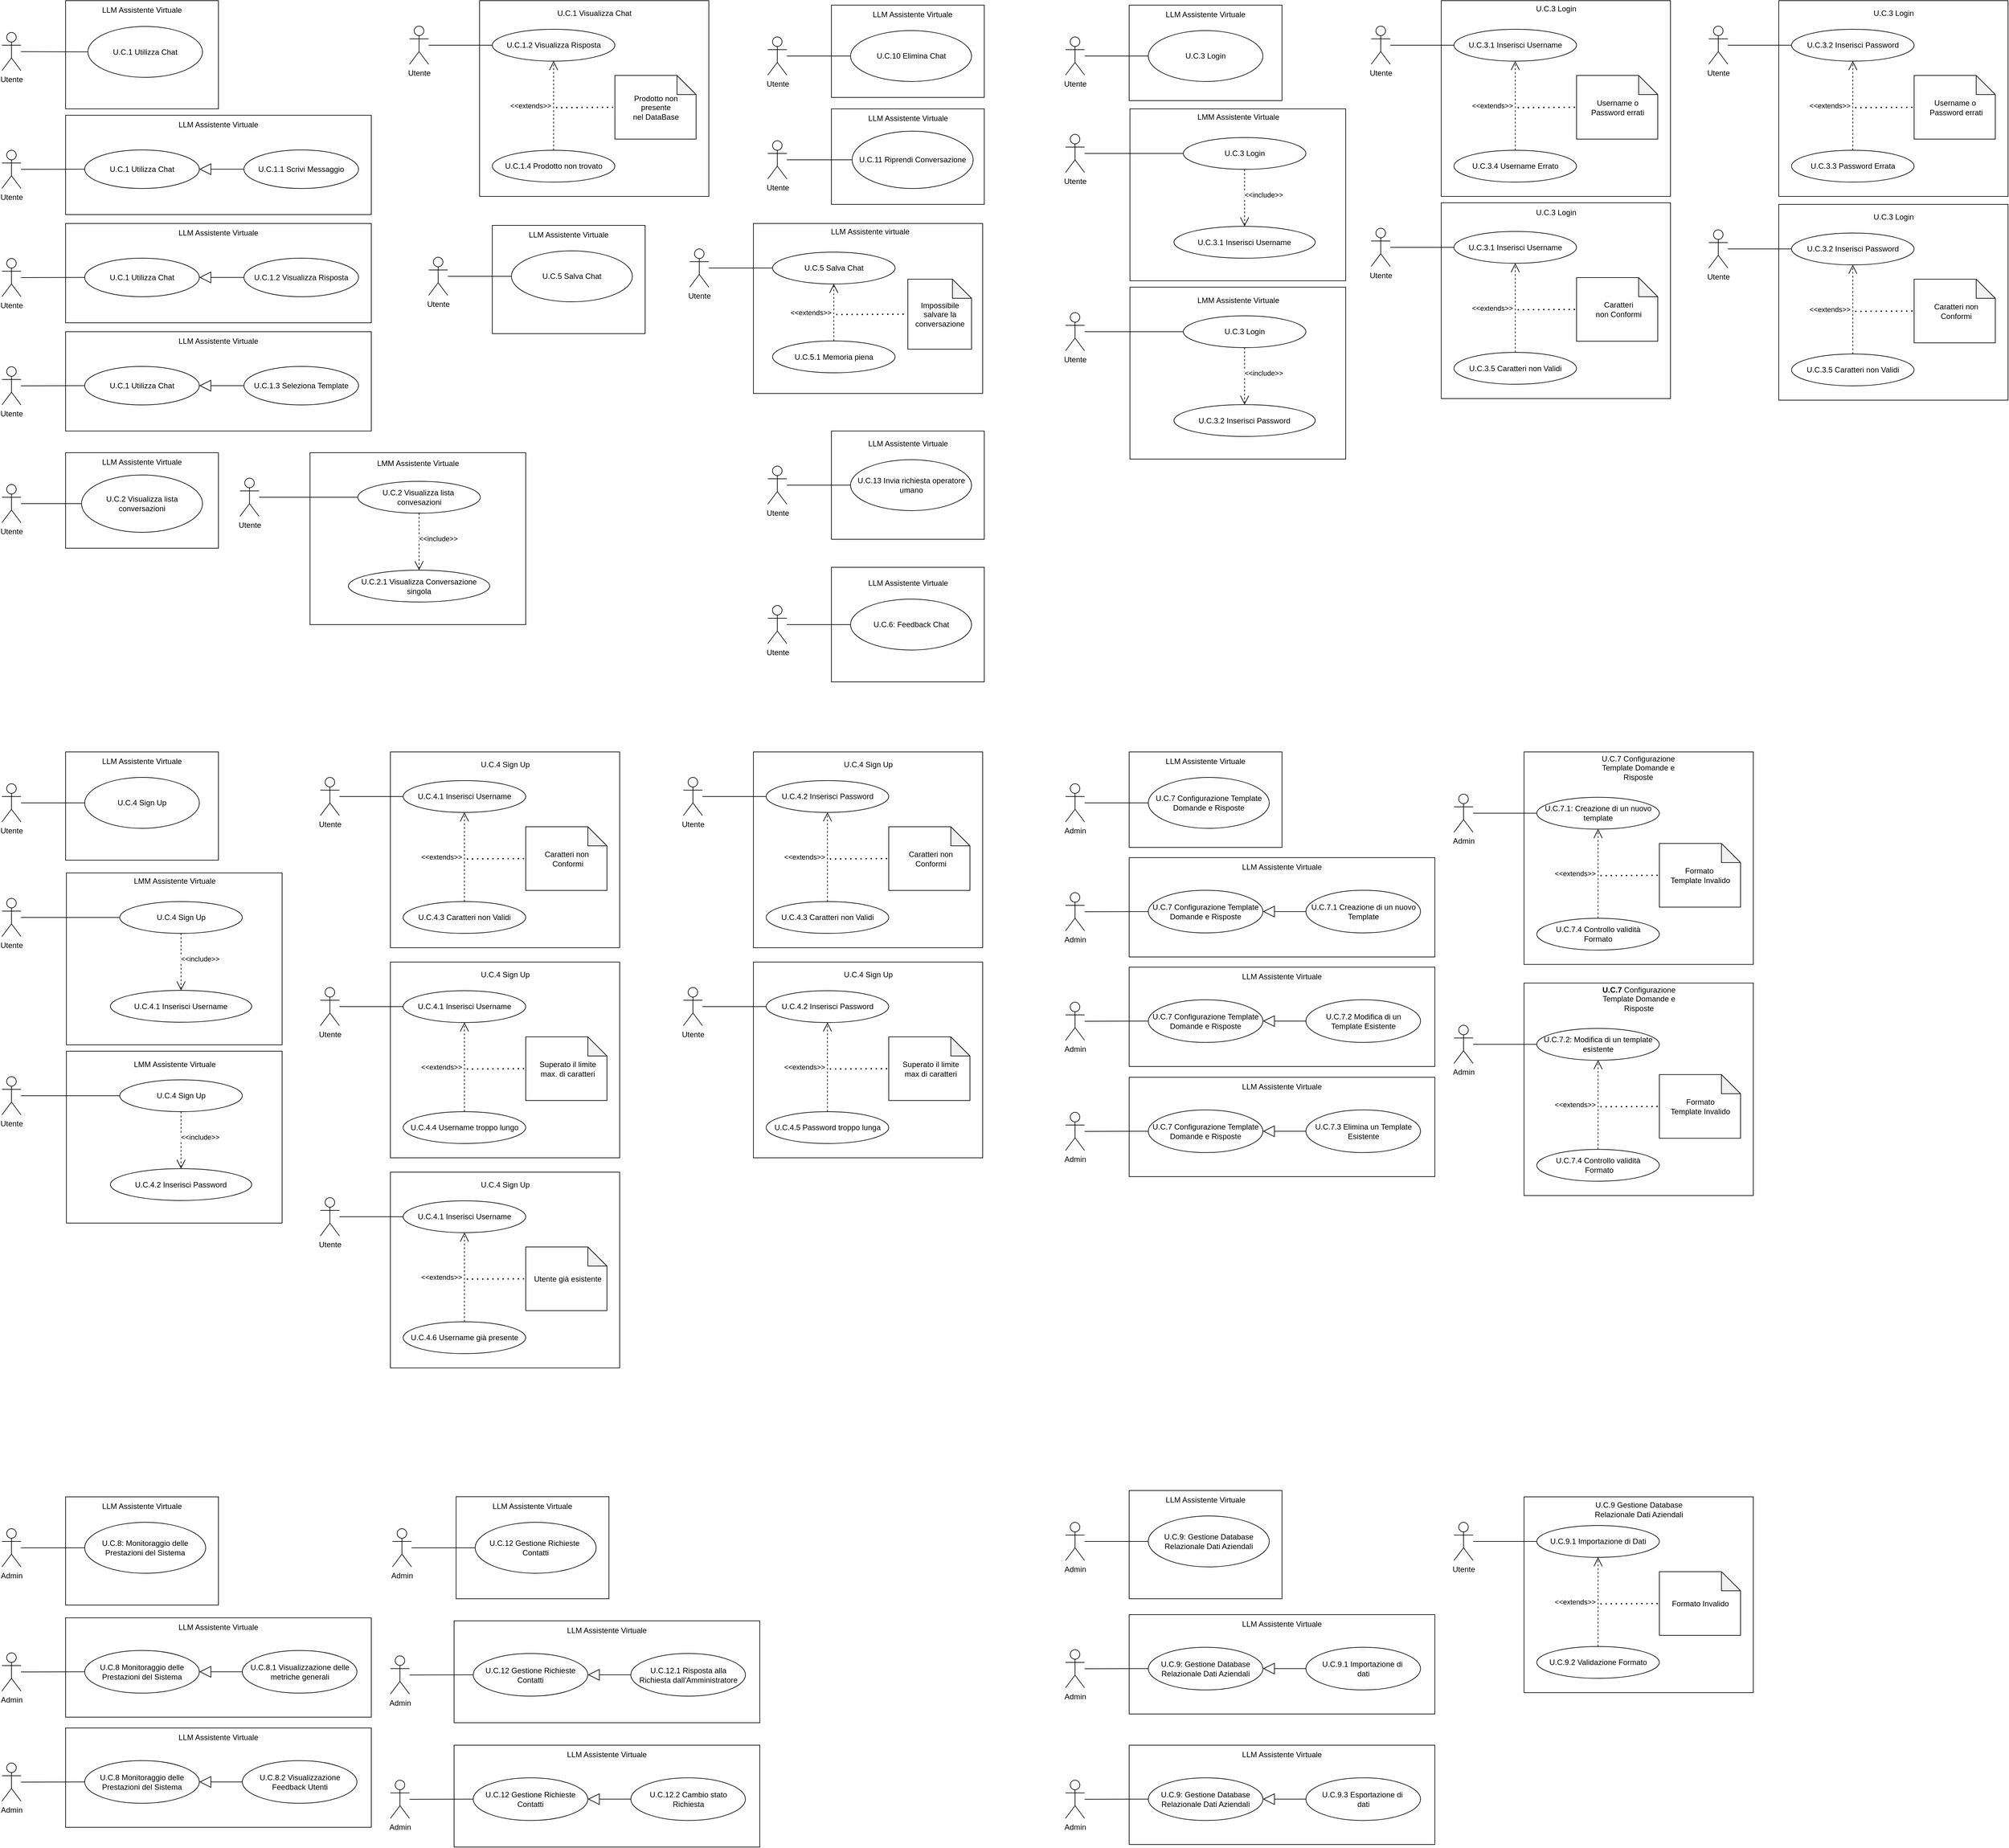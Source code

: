 <mxfile version="26.0.4">
  <diagram id="0WeiMkMH_n1F1Pwc_BeX" name="Pagina-2">
    <mxGraphModel dx="1592" dy="1169" grid="1" gridSize="10" guides="1" tooltips="1" connect="1" arrows="1" fold="1" page="1" pageScale="1" pageWidth="1654" pageHeight="1169" math="0" shadow="0">
      <root>
        <mxCell id="0" />
        <mxCell id="1" parent="0" />
        <mxCell id="0Q-Z46yVu78t82k5OUXV-1" value="Utente" style="shape=umlActor;verticalLabelPosition=bottom;verticalAlign=top;html=1;outlineConnect=0;" parent="1" vertex="1">
          <mxGeometry x="30" y="60" width="30" height="60" as="geometry" />
        </mxCell>
        <mxCell id="0Q-Z46yVu78t82k5OUXV-2" value="" style="rounded=0;whiteSpace=wrap;html=1;" parent="1" vertex="1">
          <mxGeometry x="130" y="10" width="240" height="170" as="geometry" />
        </mxCell>
        <mxCell id="0Q-Z46yVu78t82k5OUXV-3" value="LLM Assistente Virtuale" style="text;html=1;align=center;verticalAlign=middle;whiteSpace=wrap;rounded=0;" parent="1" vertex="1">
          <mxGeometry x="185" y="10" width="130" height="30" as="geometry" />
        </mxCell>
        <mxCell id="0Q-Z46yVu78t82k5OUXV-4" value="U.C.1 Utilizza Chat" style="ellipse;whiteSpace=wrap;html=1;" parent="1" vertex="1">
          <mxGeometry x="165" y="50.5" width="180" height="80" as="geometry" />
        </mxCell>
        <mxCell id="0Q-Z46yVu78t82k5OUXV-5" value="" style="endArrow=none;html=1;rounded=0;entryX=0;entryY=0.5;entryDx=0;entryDy=0;" parent="1" source="0Q-Z46yVu78t82k5OUXV-1" target="0Q-Z46yVu78t82k5OUXV-4" edge="1">
          <mxGeometry width="50" height="50" relative="1" as="geometry">
            <mxPoint x="80" y="250" as="sourcePoint" />
            <mxPoint x="130" y="200" as="targetPoint" />
          </mxGeometry>
        </mxCell>
        <mxCell id="1MegjZ76K6dNuqhR-MKq-10" value="Utente" style="shape=umlActor;verticalLabelPosition=bottom;verticalAlign=top;html=1;outlineConnect=0;" parent="1" vertex="1">
          <mxGeometry x="30" y="245" width="30" height="60" as="geometry" />
        </mxCell>
        <mxCell id="1MegjZ76K6dNuqhR-MKq-11" value="" style="rounded=0;whiteSpace=wrap;html=1;" parent="1" vertex="1">
          <mxGeometry x="130" y="190" width="480" height="156" as="geometry" />
        </mxCell>
        <mxCell id="1MegjZ76K6dNuqhR-MKq-12" value="LLM Assistente Virtuale" style="text;html=1;align=center;verticalAlign=middle;whiteSpace=wrap;rounded=0;" parent="1" vertex="1">
          <mxGeometry x="305" y="190" width="130" height="30" as="geometry" />
        </mxCell>
        <mxCell id="1MegjZ76K6dNuqhR-MKq-13" value="U.C.1 Utilizza Chat" style="ellipse;whiteSpace=wrap;html=1;" parent="1" vertex="1">
          <mxGeometry x="160" y="244.5" width="180" height="60.5" as="geometry" />
        </mxCell>
        <mxCell id="1MegjZ76K6dNuqhR-MKq-14" value="" style="endArrow=none;html=1;rounded=0;entryX=0;entryY=0.5;entryDx=0;entryDy=0;" parent="1" source="1MegjZ76K6dNuqhR-MKq-10" target="1MegjZ76K6dNuqhR-MKq-13" edge="1">
          <mxGeometry width="50" height="50" relative="1" as="geometry">
            <mxPoint x="80" y="435" as="sourcePoint" />
            <mxPoint x="130" y="385" as="targetPoint" />
          </mxGeometry>
        </mxCell>
        <mxCell id="w251UVghd8SI2IncATsu-7" value="U.C.1.1 Scrivi Messaggio" style="ellipse;whiteSpace=wrap;html=1;" parent="1" vertex="1">
          <mxGeometry x="410" y="244.5" width="180" height="60.5" as="geometry" />
        </mxCell>
        <mxCell id="w251UVghd8SI2IncATsu-9" value="" style="endArrow=block;endSize=16;endFill=0;html=1;rounded=0;exitX=0;exitY=0.5;exitDx=0;exitDy=0;entryX=1;entryY=0.5;entryDx=0;entryDy=0;" parent="1" source="w251UVghd8SI2IncATsu-7" target="1MegjZ76K6dNuqhR-MKq-13" edge="1">
          <mxGeometry width="160" relative="1" as="geometry">
            <mxPoint x="310" y="276" as="sourcePoint" />
            <mxPoint x="470" y="276" as="targetPoint" />
          </mxGeometry>
        </mxCell>
        <mxCell id="w251UVghd8SI2IncATsu-10" value="Utente" style="shape=umlActor;verticalLabelPosition=bottom;verticalAlign=top;html=1;outlineConnect=0;" parent="1" vertex="1">
          <mxGeometry x="30" y="415" width="30" height="60" as="geometry" />
        </mxCell>
        <mxCell id="w251UVghd8SI2IncATsu-11" value="" style="rounded=0;whiteSpace=wrap;html=1;" parent="1" vertex="1">
          <mxGeometry x="130" y="360" width="480" height="156" as="geometry" />
        </mxCell>
        <mxCell id="w251UVghd8SI2IncATsu-12" value="LLM Assistente Virtuale" style="text;html=1;align=center;verticalAlign=middle;whiteSpace=wrap;rounded=0;" parent="1" vertex="1">
          <mxGeometry x="305" y="360" width="130" height="30" as="geometry" />
        </mxCell>
        <mxCell id="w251UVghd8SI2IncATsu-13" value="U.C.1 Utilizza Chat" style="ellipse;whiteSpace=wrap;html=1;" parent="1" vertex="1">
          <mxGeometry x="160" y="414.5" width="180" height="60.5" as="geometry" />
        </mxCell>
        <mxCell id="w251UVghd8SI2IncATsu-14" value="" style="endArrow=none;html=1;rounded=0;entryX=0;entryY=0.5;entryDx=0;entryDy=0;" parent="1" source="w251UVghd8SI2IncATsu-10" target="w251UVghd8SI2IncATsu-13" edge="1">
          <mxGeometry width="50" height="50" relative="1" as="geometry">
            <mxPoint x="80" y="605" as="sourcePoint" />
            <mxPoint x="130" y="555" as="targetPoint" />
          </mxGeometry>
        </mxCell>
        <mxCell id="w251UVghd8SI2IncATsu-15" value="U.C.1.2 Visualizza Risposta" style="ellipse;whiteSpace=wrap;html=1;" parent="1" vertex="1">
          <mxGeometry x="410" y="414.5" width="180" height="60.5" as="geometry" />
        </mxCell>
        <mxCell id="w251UVghd8SI2IncATsu-16" value="" style="endArrow=block;endSize=16;endFill=0;html=1;rounded=0;exitX=0;exitY=0.5;exitDx=0;exitDy=0;entryX=1;entryY=0.5;entryDx=0;entryDy=0;" parent="1" source="w251UVghd8SI2IncATsu-15" target="w251UVghd8SI2IncATsu-13" edge="1">
          <mxGeometry width="160" relative="1" as="geometry">
            <mxPoint x="310" y="446" as="sourcePoint" />
            <mxPoint x="470" y="446" as="targetPoint" />
          </mxGeometry>
        </mxCell>
        <mxCell id="w251UVghd8SI2IncATsu-17" value="Utente" style="shape=umlActor;verticalLabelPosition=bottom;verticalAlign=top;html=1;outlineConnect=0;" parent="1" vertex="1">
          <mxGeometry x="30" y="585" width="30" height="60" as="geometry" />
        </mxCell>
        <mxCell id="w251UVghd8SI2IncATsu-18" value="" style="rounded=0;whiteSpace=wrap;html=1;" parent="1" vertex="1">
          <mxGeometry x="130" y="530" width="480" height="156" as="geometry" />
        </mxCell>
        <mxCell id="w251UVghd8SI2IncATsu-19" value="LLM Assistente Virtuale" style="text;html=1;align=center;verticalAlign=middle;whiteSpace=wrap;rounded=0;" parent="1" vertex="1">
          <mxGeometry x="305" y="530" width="130" height="30" as="geometry" />
        </mxCell>
        <mxCell id="w251UVghd8SI2IncATsu-20" value="U.C.1 Utilizza Chat" style="ellipse;whiteSpace=wrap;html=1;" parent="1" vertex="1">
          <mxGeometry x="160" y="584.5" width="180" height="60.5" as="geometry" />
        </mxCell>
        <mxCell id="w251UVghd8SI2IncATsu-21" value="" style="endArrow=none;html=1;rounded=0;entryX=0;entryY=0.5;entryDx=0;entryDy=0;" parent="1" source="w251UVghd8SI2IncATsu-17" target="w251UVghd8SI2IncATsu-20" edge="1">
          <mxGeometry width="50" height="50" relative="1" as="geometry">
            <mxPoint x="80" y="775" as="sourcePoint" />
            <mxPoint x="130" y="725" as="targetPoint" />
          </mxGeometry>
        </mxCell>
        <mxCell id="w251UVghd8SI2IncATsu-22" value="U.C.1.3 Seleziona Template" style="ellipse;whiteSpace=wrap;html=1;" parent="1" vertex="1">
          <mxGeometry x="410" y="584.5" width="180" height="60.5" as="geometry" />
        </mxCell>
        <mxCell id="w251UVghd8SI2IncATsu-23" value="" style="endArrow=block;endSize=16;endFill=0;html=1;rounded=0;exitX=0;exitY=0.5;exitDx=0;exitDy=0;entryX=1;entryY=0.5;entryDx=0;entryDy=0;" parent="1" source="w251UVghd8SI2IncATsu-22" target="w251UVghd8SI2IncATsu-20" edge="1">
          <mxGeometry width="160" relative="1" as="geometry">
            <mxPoint x="310" y="616" as="sourcePoint" />
            <mxPoint x="470" y="616" as="targetPoint" />
          </mxGeometry>
        </mxCell>
        <mxCell id="RF9o575scOdGBYsbL9Bb-1" value="" style="rounded=0;whiteSpace=wrap;html=1;" parent="1" vertex="1">
          <mxGeometry x="780" y="10" width="360" height="307.5" as="geometry" />
        </mxCell>
        <mxCell id="RF9o575scOdGBYsbL9Bb-2" value="Utente" style="shape=umlActor;verticalLabelPosition=bottom;verticalAlign=top;html=1;outlineConnect=0;" parent="1" vertex="1">
          <mxGeometry x="670" y="50" width="30" height="60" as="geometry" />
        </mxCell>
        <mxCell id="RF9o575scOdGBYsbL9Bb-3" value="U.C.1.2 Visualizza Risposta" style="ellipse;whiteSpace=wrap;html=1;" parent="1" vertex="1">
          <mxGeometry x="800" y="55" width="192.5" height="50" as="geometry" />
        </mxCell>
        <mxCell id="RF9o575scOdGBYsbL9Bb-4" value="U.C.1.4 Prodotto non trovato" style="ellipse;whiteSpace=wrap;html=1;" parent="1" vertex="1">
          <mxGeometry x="800" y="245" width="192.5" height="50" as="geometry" />
        </mxCell>
        <mxCell id="RF9o575scOdGBYsbL9Bb-5" value="&lt;div&gt;Prodotto non&lt;/div&gt;&lt;div&gt;presente&lt;/div&gt;&lt;div&gt;nel DataBase&lt;/div&gt;" style="shape=note;whiteSpace=wrap;html=1;backgroundOutline=1;darkOpacity=0.05;align=center;" parent="1" vertex="1">
          <mxGeometry x="992.5" y="127.5" width="127.5" height="100" as="geometry" />
        </mxCell>
        <mxCell id="RF9o575scOdGBYsbL9Bb-6" value="&amp;lt;&amp;lt;extends&amp;gt;&amp;gt;" style="endArrow=open;endSize=12;dashed=1;html=1;rounded=0;entryX=0.5;entryY=1;entryDx=0;entryDy=0;exitX=0.5;exitY=0;exitDx=0;exitDy=0;" parent="1" source="RF9o575scOdGBYsbL9Bb-4" target="RF9o575scOdGBYsbL9Bb-3" edge="1">
          <mxGeometry y="36" width="160" relative="1" as="geometry">
            <mxPoint x="810" y="195" as="sourcePoint" />
            <mxPoint x="970" y="195" as="targetPoint" />
            <mxPoint as="offset" />
          </mxGeometry>
        </mxCell>
        <mxCell id="RF9o575scOdGBYsbL9Bb-7" value="" style="endArrow=none;dashed=1;html=1;dashPattern=1 3;strokeWidth=2;rounded=0;entryX=0;entryY=0.5;entryDx=0;entryDy=0;entryPerimeter=0;" parent="1" target="RF9o575scOdGBYsbL9Bb-5" edge="1">
          <mxGeometry width="50" height="50" relative="1" as="geometry">
            <mxPoint x="900" y="178" as="sourcePoint" />
            <mxPoint x="1060" y="435" as="targetPoint" />
          </mxGeometry>
        </mxCell>
        <mxCell id="RF9o575scOdGBYsbL9Bb-8" value="&lt;span style=&quot;font-weight: 400;&quot;&gt;U.C.1 Visualizza Chat&lt;/span&gt;" style="text;align=center;fontStyle=1;verticalAlign=middle;spacingLeft=3;spacingRight=3;strokeColor=none;rotatable=0;points=[[0,0.5],[1,0.5]];portConstraint=eastwest;html=1;" parent="1" vertex="1">
          <mxGeometry x="920" y="17" width="80" height="26" as="geometry" />
        </mxCell>
        <mxCell id="RF9o575scOdGBYsbL9Bb-9" value="" style="endArrow=none;html=1;rounded=0;entryX=0;entryY=0.5;entryDx=0;entryDy=0;" parent="1" source="RF9o575scOdGBYsbL9Bb-2" target="RF9o575scOdGBYsbL9Bb-3" edge="1">
          <mxGeometry width="50" height="50" relative="1" as="geometry">
            <mxPoint x="670" y="395" as="sourcePoint" />
            <mxPoint x="720" y="345" as="targetPoint" />
          </mxGeometry>
        </mxCell>
        <mxCell id="R6dQG0pAH_0pQPWXoHSF-1" value="Utente" style="shape=umlActor;verticalLabelPosition=bottom;verticalAlign=top;html=1;outlineConnect=0;" parent="1" vertex="1">
          <mxGeometry x="30" y="770" width="30" height="60" as="geometry" />
        </mxCell>
        <mxCell id="R6dQG0pAH_0pQPWXoHSF-2" value="" style="rounded=0;whiteSpace=wrap;html=1;" parent="1" vertex="1">
          <mxGeometry x="130" y="720" width="240" height="150" as="geometry" />
        </mxCell>
        <mxCell id="R6dQG0pAH_0pQPWXoHSF-3" value="LLM Assistente Virtuale" style="text;html=1;align=center;verticalAlign=middle;whiteSpace=wrap;rounded=0;" parent="1" vertex="1">
          <mxGeometry x="185" y="720" width="130" height="30" as="geometry" />
        </mxCell>
        <mxCell id="R6dQG0pAH_0pQPWXoHSF-4" value="U.C.2 Visualizza lista conversazioni" style="ellipse;whiteSpace=wrap;html=1;" parent="1" vertex="1">
          <mxGeometry x="155" y="755" width="190" height="90" as="geometry" />
        </mxCell>
        <mxCell id="R6dQG0pAH_0pQPWXoHSF-5" value="" style="endArrow=none;html=1;rounded=0;entryX=0;entryY=0.5;entryDx=0;entryDy=0;" parent="1" source="R6dQG0pAH_0pQPWXoHSF-1" target="R6dQG0pAH_0pQPWXoHSF-4" edge="1">
          <mxGeometry width="50" height="50" relative="1" as="geometry">
            <mxPoint x="80" y="960" as="sourcePoint" />
            <mxPoint x="130" y="910" as="targetPoint" />
          </mxGeometry>
        </mxCell>
        <mxCell id="NukfgQ5QbaCO7arW-9xG-1" value="" style="rounded=0;whiteSpace=wrap;html=1;" parent="1" vertex="1">
          <mxGeometry x="513.75" y="720" width="338.75" height="270" as="geometry" />
        </mxCell>
        <mxCell id="NukfgQ5QbaCO7arW-9xG-2" value="Utente" style="shape=umlActor;verticalLabelPosition=bottom;verticalAlign=top;html=1;outlineConnect=0;" parent="1" vertex="1">
          <mxGeometry x="403.75" y="760" width="30" height="60" as="geometry" />
        </mxCell>
        <mxCell id="NukfgQ5QbaCO7arW-9xG-3" value="U.C.2 Visualizza lista&amp;nbsp;&lt;div&gt;convesazioni&lt;/div&gt;" style="ellipse;whiteSpace=wrap;html=1;" parent="1" vertex="1">
          <mxGeometry x="588.75" y="765" width="192.5" height="50" as="geometry" />
        </mxCell>
        <mxCell id="NukfgQ5QbaCO7arW-9xG-4" value="&lt;span style=&quot;font-weight: 400;&quot;&gt;LMM Assistente Virtuale&lt;/span&gt;" style="text;align=center;fontStyle=1;verticalAlign=middle;spacingLeft=3;spacingRight=3;strokeColor=none;rotatable=0;points=[[0,0.5],[1,0.5]];portConstraint=eastwest;html=1;" parent="1" vertex="1">
          <mxGeometry x="643.13" y="724" width="80" height="26" as="geometry" />
        </mxCell>
        <mxCell id="NukfgQ5QbaCO7arW-9xG-5" value="" style="endArrow=none;html=1;rounded=0;entryX=0;entryY=0.5;entryDx=0;entryDy=0;" parent="1" source="NukfgQ5QbaCO7arW-9xG-2" target="NukfgQ5QbaCO7arW-9xG-3" edge="1">
          <mxGeometry width="50" height="50" relative="1" as="geometry">
            <mxPoint x="395" y="1105" as="sourcePoint" />
            <mxPoint x="445" y="1055" as="targetPoint" />
          </mxGeometry>
        </mxCell>
        <mxCell id="NukfgQ5QbaCO7arW-9xG-6" value="U.C.2.1 Visualizza Conversazione singola" style="ellipse;whiteSpace=wrap;html=1;" parent="1" vertex="1">
          <mxGeometry x="574.06" y="904.5" width="221.88" height="50" as="geometry" />
        </mxCell>
        <mxCell id="NukfgQ5QbaCO7arW-9xG-7" value="&amp;lt;&amp;lt;include&amp;gt;&amp;gt;" style="endArrow=open;endSize=12;dashed=1;html=1;rounded=0;exitX=0.5;exitY=1;exitDx=0;exitDy=0;entryX=0.5;entryY=0;entryDx=0;entryDy=0;" parent="1" source="NukfgQ5QbaCO7arW-9xG-3" target="NukfgQ5QbaCO7arW-9xG-6" edge="1">
          <mxGeometry x="-0.111" y="30" width="160" relative="1" as="geometry">
            <mxPoint x="425" y="985" as="sourcePoint" />
            <mxPoint x="585" y="985" as="targetPoint" />
            <mxPoint as="offset" />
          </mxGeometry>
        </mxCell>
        <mxCell id="93jATTlTK8MrKwm5cMIG-1" value="Utente" style="shape=umlActor;verticalLabelPosition=bottom;verticalAlign=top;html=1;outlineConnect=0;" parent="1" vertex="1">
          <mxGeometry x="1700" y="67" width="30" height="60" as="geometry" />
        </mxCell>
        <mxCell id="93jATTlTK8MrKwm5cMIG-2" value="" style="rounded=0;whiteSpace=wrap;html=1;" parent="1" vertex="1">
          <mxGeometry x="1800" y="17" width="240" height="150" as="geometry" />
        </mxCell>
        <mxCell id="93jATTlTK8MrKwm5cMIG-3" value="LLM Assistente Virtuale" style="text;html=1;align=center;verticalAlign=middle;whiteSpace=wrap;rounded=0;" parent="1" vertex="1">
          <mxGeometry x="1855" y="17" width="130" height="30" as="geometry" />
        </mxCell>
        <mxCell id="93jATTlTK8MrKwm5cMIG-4" value="U.C.3 Login" style="ellipse;whiteSpace=wrap;html=1;" parent="1" vertex="1">
          <mxGeometry x="1830" y="57" width="180" height="80" as="geometry" />
        </mxCell>
        <mxCell id="93jATTlTK8MrKwm5cMIG-5" value="" style="endArrow=none;html=1;rounded=0;entryX=0;entryY=0.5;entryDx=0;entryDy=0;" parent="1" source="93jATTlTK8MrKwm5cMIG-1" target="93jATTlTK8MrKwm5cMIG-4" edge="1">
          <mxGeometry width="50" height="50" relative="1" as="geometry">
            <mxPoint x="1750" y="257" as="sourcePoint" />
            <mxPoint x="1800" y="207" as="targetPoint" />
          </mxGeometry>
        </mxCell>
        <mxCell id="yS394_LmMg1O5QsdOu2U-8" value="" style="rounded=0;whiteSpace=wrap;html=1;" parent="1" vertex="1">
          <mxGeometry x="1801.25" y="180" width="338.75" height="270" as="geometry" />
        </mxCell>
        <mxCell id="yS394_LmMg1O5QsdOu2U-9" value="Utente" style="shape=umlActor;verticalLabelPosition=bottom;verticalAlign=top;html=1;outlineConnect=0;" parent="1" vertex="1">
          <mxGeometry x="1700" y="220" width="30" height="60" as="geometry" />
        </mxCell>
        <mxCell id="yS394_LmMg1O5QsdOu2U-10" value="U.C.3 Login" style="ellipse;whiteSpace=wrap;html=1;" parent="1" vertex="1">
          <mxGeometry x="1885" y="225" width="192.5" height="50" as="geometry" />
        </mxCell>
        <mxCell id="yS394_LmMg1O5QsdOu2U-11" value="&lt;span style=&quot;font-weight: 400;&quot;&gt;LMM Assistente Virtuale&lt;/span&gt;" style="text;align=center;fontStyle=1;verticalAlign=middle;spacingLeft=3;spacingRight=3;strokeColor=none;rotatable=0;points=[[0,0.5],[1,0.5]];portConstraint=eastwest;html=1;" parent="1" vertex="1">
          <mxGeometry x="1930.63" y="180" width="80" height="26" as="geometry" />
        </mxCell>
        <mxCell id="yS394_LmMg1O5QsdOu2U-12" value="" style="endArrow=none;html=1;rounded=0;entryX=0;entryY=0.5;entryDx=0;entryDy=0;" parent="1" source="yS394_LmMg1O5QsdOu2U-9" target="yS394_LmMg1O5QsdOu2U-10" edge="1">
          <mxGeometry width="50" height="50" relative="1" as="geometry">
            <mxPoint x="1691.25" y="565" as="sourcePoint" />
            <mxPoint x="1741.25" y="515" as="targetPoint" />
          </mxGeometry>
        </mxCell>
        <mxCell id="yS394_LmMg1O5QsdOu2U-13" value="U.C.3.1 Inserisci Username" style="ellipse;whiteSpace=wrap;html=1;" parent="1" vertex="1">
          <mxGeometry x="1870.31" y="364.5" width="221.88" height="50" as="geometry" />
        </mxCell>
        <mxCell id="yS394_LmMg1O5QsdOu2U-14" value="&amp;lt;&amp;lt;include&amp;gt;&amp;gt;" style="endArrow=open;endSize=12;dashed=1;html=1;rounded=0;exitX=0.5;exitY=1;exitDx=0;exitDy=0;entryX=0.5;entryY=0;entryDx=0;entryDy=0;" parent="1" source="yS394_LmMg1O5QsdOu2U-10" target="yS394_LmMg1O5QsdOu2U-13" edge="1">
          <mxGeometry x="-0.111" y="30" width="160" relative="1" as="geometry">
            <mxPoint x="1721.25" y="445" as="sourcePoint" />
            <mxPoint x="1881.25" y="445" as="targetPoint" />
            <mxPoint as="offset" />
          </mxGeometry>
        </mxCell>
        <mxCell id="yS394_LmMg1O5QsdOu2U-15" value="" style="rounded=0;whiteSpace=wrap;html=1;" parent="1" vertex="1">
          <mxGeometry x="1801.25" y="460" width="338.75" height="270" as="geometry" />
        </mxCell>
        <mxCell id="yS394_LmMg1O5QsdOu2U-16" value="Utente" style="shape=umlActor;verticalLabelPosition=bottom;verticalAlign=top;html=1;outlineConnect=0;" parent="1" vertex="1">
          <mxGeometry x="1700" y="500" width="30" height="60" as="geometry" />
        </mxCell>
        <mxCell id="yS394_LmMg1O5QsdOu2U-17" value="U.C.3 Login" style="ellipse;whiteSpace=wrap;html=1;" parent="1" vertex="1">
          <mxGeometry x="1885" y="505" width="192.5" height="50" as="geometry" />
        </mxCell>
        <mxCell id="yS394_LmMg1O5QsdOu2U-18" value="&lt;span style=&quot;font-weight: 400;&quot;&gt;LMM Assistente Virtuale&lt;/span&gt;" style="text;align=center;fontStyle=1;verticalAlign=middle;spacingLeft=3;spacingRight=3;strokeColor=none;rotatable=0;points=[[0,0.5],[1,0.5]];portConstraint=eastwest;html=1;" parent="1" vertex="1">
          <mxGeometry x="1930.63" y="468.25" width="80" height="26" as="geometry" />
        </mxCell>
        <mxCell id="yS394_LmMg1O5QsdOu2U-19" value="" style="endArrow=none;html=1;rounded=0;entryX=0;entryY=0.5;entryDx=0;entryDy=0;" parent="1" source="yS394_LmMg1O5QsdOu2U-16" target="yS394_LmMg1O5QsdOu2U-17" edge="1">
          <mxGeometry width="50" height="50" relative="1" as="geometry">
            <mxPoint x="1691.25" y="845" as="sourcePoint" />
            <mxPoint x="1741.25" y="795" as="targetPoint" />
          </mxGeometry>
        </mxCell>
        <mxCell id="yS394_LmMg1O5QsdOu2U-20" value="U.C.3.2 Inserisci Password" style="ellipse;whiteSpace=wrap;html=1;" parent="1" vertex="1">
          <mxGeometry x="1870.31" y="644.5" width="221.88" height="50" as="geometry" />
        </mxCell>
        <mxCell id="yS394_LmMg1O5QsdOu2U-21" value="&amp;lt;&amp;lt;include&amp;gt;&amp;gt;" style="endArrow=open;endSize=12;dashed=1;html=1;rounded=0;exitX=0.5;exitY=1;exitDx=0;exitDy=0;entryX=0.5;entryY=0;entryDx=0;entryDy=0;" parent="1" source="yS394_LmMg1O5QsdOu2U-17" target="yS394_LmMg1O5QsdOu2U-20" edge="1">
          <mxGeometry x="-0.111" y="30" width="160" relative="1" as="geometry">
            <mxPoint x="1721.25" y="725" as="sourcePoint" />
            <mxPoint x="1881.25" y="725" as="targetPoint" />
            <mxPoint as="offset" />
          </mxGeometry>
        </mxCell>
        <mxCell id="18eHauJZXy3OUxjBwogQ-1" value="" style="rounded=0;whiteSpace=wrap;html=1;" parent="1" vertex="1">
          <mxGeometry x="2290" y="10" width="360" height="307.5" as="geometry" />
        </mxCell>
        <mxCell id="18eHauJZXy3OUxjBwogQ-2" value="Utente" style="shape=umlActor;verticalLabelPosition=bottom;verticalAlign=top;html=1;outlineConnect=0;" parent="1" vertex="1">
          <mxGeometry x="2180" y="50" width="30" height="60" as="geometry" />
        </mxCell>
        <mxCell id="18eHauJZXy3OUxjBwogQ-3" value="U.C.3.1 Inserisci Username" style="ellipse;whiteSpace=wrap;html=1;" parent="1" vertex="1">
          <mxGeometry x="2310" y="55" width="192.5" height="50" as="geometry" />
        </mxCell>
        <mxCell id="18eHauJZXy3OUxjBwogQ-4" value="U.C.3.4 Username Errato" style="ellipse;whiteSpace=wrap;html=1;" parent="1" vertex="1">
          <mxGeometry x="2310" y="245" width="192.5" height="50" as="geometry" />
        </mxCell>
        <mxCell id="18eHauJZXy3OUxjBwogQ-5" value="&amp;nbsp;Username o&amp;nbsp;&lt;div&gt;Password errati&lt;/div&gt;" style="shape=note;whiteSpace=wrap;html=1;backgroundOutline=1;darkOpacity=0.05;align=center;" parent="1" vertex="1">
          <mxGeometry x="2502.5" y="127.5" width="127.5" height="100" as="geometry" />
        </mxCell>
        <mxCell id="18eHauJZXy3OUxjBwogQ-6" value="&amp;lt;&amp;lt;extends&amp;gt;&amp;gt;" style="endArrow=open;endSize=12;dashed=1;html=1;rounded=0;entryX=0.5;entryY=1;entryDx=0;entryDy=0;exitX=0.5;exitY=0;exitDx=0;exitDy=0;" parent="1" source="18eHauJZXy3OUxjBwogQ-4" target="18eHauJZXy3OUxjBwogQ-3" edge="1">
          <mxGeometry y="36" width="160" relative="1" as="geometry">
            <mxPoint x="2320" y="195" as="sourcePoint" />
            <mxPoint x="2480" y="195" as="targetPoint" />
            <mxPoint as="offset" />
          </mxGeometry>
        </mxCell>
        <mxCell id="18eHauJZXy3OUxjBwogQ-7" value="" style="endArrow=none;dashed=1;html=1;dashPattern=1 3;strokeWidth=2;rounded=0;entryX=0;entryY=0.5;entryDx=0;entryDy=0;entryPerimeter=0;" parent="1" target="18eHauJZXy3OUxjBwogQ-5" edge="1">
          <mxGeometry width="50" height="50" relative="1" as="geometry">
            <mxPoint x="2410" y="178" as="sourcePoint" />
            <mxPoint x="2570" y="435" as="targetPoint" />
          </mxGeometry>
        </mxCell>
        <mxCell id="18eHauJZXy3OUxjBwogQ-8" value="&lt;span style=&quot;font-weight: 400;&quot;&gt;U.C.3 Login&lt;/span&gt;" style="text;align=center;fontStyle=1;verticalAlign=middle;spacingLeft=3;spacingRight=3;strokeColor=none;rotatable=0;points=[[0,0.5],[1,0.5]];portConstraint=eastwest;html=1;" parent="1" vertex="1">
          <mxGeometry x="2430" y="10" width="80" height="26" as="geometry" />
        </mxCell>
        <mxCell id="18eHauJZXy3OUxjBwogQ-9" value="" style="endArrow=none;html=1;rounded=0;entryX=0;entryY=0.5;entryDx=0;entryDy=0;" parent="1" source="18eHauJZXy3OUxjBwogQ-2" target="18eHauJZXy3OUxjBwogQ-3" edge="1">
          <mxGeometry width="50" height="50" relative="1" as="geometry">
            <mxPoint x="2180" y="395" as="sourcePoint" />
            <mxPoint x="2230" y="345" as="targetPoint" />
          </mxGeometry>
        </mxCell>
        <mxCell id="18eHauJZXy3OUxjBwogQ-10" value="" style="rounded=0;whiteSpace=wrap;html=1;" parent="1" vertex="1">
          <mxGeometry x="2290" y="327.5" width="360" height="307.5" as="geometry" />
        </mxCell>
        <mxCell id="18eHauJZXy3OUxjBwogQ-11" value="Utente" style="shape=umlActor;verticalLabelPosition=bottom;verticalAlign=top;html=1;outlineConnect=0;" parent="1" vertex="1">
          <mxGeometry x="2180" y="367.5" width="30" height="60" as="geometry" />
        </mxCell>
        <mxCell id="18eHauJZXy3OUxjBwogQ-12" value="U.C.3.1 Inserisci Username" style="ellipse;whiteSpace=wrap;html=1;" parent="1" vertex="1">
          <mxGeometry x="2310" y="372.5" width="192.5" height="50" as="geometry" />
        </mxCell>
        <mxCell id="18eHauJZXy3OUxjBwogQ-13" value="U.C.3.5 Caratteri non Validi" style="ellipse;whiteSpace=wrap;html=1;" parent="1" vertex="1">
          <mxGeometry x="2310" y="562.5" width="192.5" height="50" as="geometry" />
        </mxCell>
        <mxCell id="18eHauJZXy3OUxjBwogQ-14" value="&amp;nbsp;Caratteri&lt;div&gt;&amp;nbsp;non Conformi&lt;/div&gt;" style="shape=note;whiteSpace=wrap;html=1;backgroundOutline=1;darkOpacity=0.05;align=center;" parent="1" vertex="1">
          <mxGeometry x="2502.5" y="445" width="127.5" height="100" as="geometry" />
        </mxCell>
        <mxCell id="18eHauJZXy3OUxjBwogQ-15" value="&amp;lt;&amp;lt;extends&amp;gt;&amp;gt;" style="endArrow=open;endSize=12;dashed=1;html=1;rounded=0;entryX=0.5;entryY=1;entryDx=0;entryDy=0;exitX=0.5;exitY=0;exitDx=0;exitDy=0;" parent="1" source="18eHauJZXy3OUxjBwogQ-13" target="18eHauJZXy3OUxjBwogQ-12" edge="1">
          <mxGeometry y="36" width="160" relative="1" as="geometry">
            <mxPoint x="2320" y="512.5" as="sourcePoint" />
            <mxPoint x="2480" y="512.5" as="targetPoint" />
            <mxPoint as="offset" />
          </mxGeometry>
        </mxCell>
        <mxCell id="18eHauJZXy3OUxjBwogQ-16" value="" style="endArrow=none;dashed=1;html=1;dashPattern=1 3;strokeWidth=2;rounded=0;entryX=0;entryY=0.5;entryDx=0;entryDy=0;entryPerimeter=0;" parent="1" target="18eHauJZXy3OUxjBwogQ-14" edge="1">
          <mxGeometry width="50" height="50" relative="1" as="geometry">
            <mxPoint x="2410" y="495.5" as="sourcePoint" />
            <mxPoint x="2570" y="752.5" as="targetPoint" />
          </mxGeometry>
        </mxCell>
        <mxCell id="18eHauJZXy3OUxjBwogQ-17" value="&lt;span style=&quot;font-weight: 400;&quot;&gt;U.C.3 Login&lt;/span&gt;" style="text;align=center;fontStyle=1;verticalAlign=middle;spacingLeft=3;spacingRight=3;strokeColor=none;rotatable=0;points=[[0,0.5],[1,0.5]];portConstraint=eastwest;html=1;" parent="1" vertex="1">
          <mxGeometry x="2430" y="330" width="80" height="26" as="geometry" />
        </mxCell>
        <mxCell id="18eHauJZXy3OUxjBwogQ-18" value="" style="endArrow=none;html=1;rounded=0;entryX=0;entryY=0.5;entryDx=0;entryDy=0;" parent="1" source="18eHauJZXy3OUxjBwogQ-11" target="18eHauJZXy3OUxjBwogQ-12" edge="1">
          <mxGeometry width="50" height="50" relative="1" as="geometry">
            <mxPoint x="2180" y="712.5" as="sourcePoint" />
            <mxPoint x="2230" y="662.5" as="targetPoint" />
          </mxGeometry>
        </mxCell>
        <mxCell id="5R9TT6Z3W3TQEjbvy7hD-1" value="" style="rounded=0;whiteSpace=wrap;html=1;" parent="1" vertex="1">
          <mxGeometry x="2820" y="10" width="360" height="307.5" as="geometry" />
        </mxCell>
        <mxCell id="5R9TT6Z3W3TQEjbvy7hD-2" value="Utente" style="shape=umlActor;verticalLabelPosition=bottom;verticalAlign=top;html=1;outlineConnect=0;" parent="1" vertex="1">
          <mxGeometry x="2710" y="50" width="30" height="60" as="geometry" />
        </mxCell>
        <mxCell id="5R9TT6Z3W3TQEjbvy7hD-3" value="U.C.3.2 Inserisci Password" style="ellipse;whiteSpace=wrap;html=1;" parent="1" vertex="1">
          <mxGeometry x="2840" y="55" width="192.5" height="50" as="geometry" />
        </mxCell>
        <mxCell id="5R9TT6Z3W3TQEjbvy7hD-4" value="U.C.3.3 Password Errata" style="ellipse;whiteSpace=wrap;html=1;" parent="1" vertex="1">
          <mxGeometry x="2840" y="245" width="192.5" height="50" as="geometry" />
        </mxCell>
        <mxCell id="5R9TT6Z3W3TQEjbvy7hD-5" value="Username&lt;span style=&quot;background-color: transparent; color: light-dark(rgb(0, 0, 0), rgb(255, 255, 255));&quot;&gt;&amp;nbsp;o&lt;/span&gt;&lt;div&gt;&lt;span style=&quot;background-color: transparent; color: light-dark(rgb(0, 0, 0), rgb(255, 255, 255));&quot;&gt;&amp;nbsp;Password errati&lt;/span&gt;&lt;/div&gt;" style="shape=note;whiteSpace=wrap;html=1;backgroundOutline=1;darkOpacity=0.05;align=center;" parent="1" vertex="1">
          <mxGeometry x="3032.5" y="127.5" width="127.5" height="100" as="geometry" />
        </mxCell>
        <mxCell id="5R9TT6Z3W3TQEjbvy7hD-6" value="&amp;lt;&amp;lt;extends&amp;gt;&amp;gt;" style="endArrow=open;endSize=12;dashed=1;html=1;rounded=0;entryX=0.5;entryY=1;entryDx=0;entryDy=0;exitX=0.5;exitY=0;exitDx=0;exitDy=0;" parent="1" source="5R9TT6Z3W3TQEjbvy7hD-4" target="5R9TT6Z3W3TQEjbvy7hD-3" edge="1">
          <mxGeometry y="36" width="160" relative="1" as="geometry">
            <mxPoint x="2850" y="195" as="sourcePoint" />
            <mxPoint x="3010" y="195" as="targetPoint" />
            <mxPoint as="offset" />
          </mxGeometry>
        </mxCell>
        <mxCell id="5R9TT6Z3W3TQEjbvy7hD-7" value="" style="endArrow=none;dashed=1;html=1;dashPattern=1 3;strokeWidth=2;rounded=0;entryX=0;entryY=0.5;entryDx=0;entryDy=0;entryPerimeter=0;" parent="1" target="5R9TT6Z3W3TQEjbvy7hD-5" edge="1">
          <mxGeometry width="50" height="50" relative="1" as="geometry">
            <mxPoint x="2940" y="178" as="sourcePoint" />
            <mxPoint x="3100" y="435" as="targetPoint" />
          </mxGeometry>
        </mxCell>
        <mxCell id="5R9TT6Z3W3TQEjbvy7hD-8" value="&lt;span style=&quot;font-weight: 400;&quot;&gt;U.C.3 Login&lt;/span&gt;" style="text;align=center;fontStyle=1;verticalAlign=middle;spacingLeft=3;spacingRight=3;strokeColor=none;rotatable=0;points=[[0,0.5],[1,0.5]];portConstraint=eastwest;html=1;" parent="1" vertex="1">
          <mxGeometry x="2960" y="17" width="80" height="26" as="geometry" />
        </mxCell>
        <mxCell id="5R9TT6Z3W3TQEjbvy7hD-9" value="" style="endArrow=none;html=1;rounded=0;entryX=0;entryY=0.5;entryDx=0;entryDy=0;" parent="1" source="5R9TT6Z3W3TQEjbvy7hD-2" target="5R9TT6Z3W3TQEjbvy7hD-3" edge="1">
          <mxGeometry width="50" height="50" relative="1" as="geometry">
            <mxPoint x="2710" y="395" as="sourcePoint" />
            <mxPoint x="2760" y="345" as="targetPoint" />
          </mxGeometry>
        </mxCell>
        <mxCell id="o2WmFxvKSTL9zEKOumfb-1" value="" style="rounded=0;whiteSpace=wrap;html=1;" parent="1" vertex="1">
          <mxGeometry x="2820" y="330" width="360" height="307.5" as="geometry" />
        </mxCell>
        <mxCell id="o2WmFxvKSTL9zEKOumfb-2" value="Utente" style="shape=umlActor;verticalLabelPosition=bottom;verticalAlign=top;html=1;outlineConnect=0;" parent="1" vertex="1">
          <mxGeometry x="2710" y="370" width="30" height="60" as="geometry" />
        </mxCell>
        <mxCell id="o2WmFxvKSTL9zEKOumfb-3" value="U.C.3.2 Inserisci Password" style="ellipse;whiteSpace=wrap;html=1;" parent="1" vertex="1">
          <mxGeometry x="2840" y="375" width="192.5" height="50" as="geometry" />
        </mxCell>
        <mxCell id="o2WmFxvKSTL9zEKOumfb-4" value="U.C.3.5 Caratteri non Validi" style="ellipse;whiteSpace=wrap;html=1;" parent="1" vertex="1">
          <mxGeometry x="2840" y="565" width="192.5" height="50" as="geometry" />
        </mxCell>
        <mxCell id="o2WmFxvKSTL9zEKOumfb-5" value="&amp;nbsp;Caratteri non&lt;div&gt;&amp;nbsp;Conformi&lt;/div&gt;" style="shape=note;whiteSpace=wrap;html=1;backgroundOutline=1;darkOpacity=0.05;align=center;" parent="1" vertex="1">
          <mxGeometry x="3032.5" y="447.5" width="127.5" height="100" as="geometry" />
        </mxCell>
        <mxCell id="o2WmFxvKSTL9zEKOumfb-6" value="&amp;lt;&amp;lt;extends&amp;gt;&amp;gt;" style="endArrow=open;endSize=12;dashed=1;html=1;rounded=0;entryX=0.5;entryY=1;entryDx=0;entryDy=0;exitX=0.5;exitY=0;exitDx=0;exitDy=0;" parent="1" source="o2WmFxvKSTL9zEKOumfb-4" target="o2WmFxvKSTL9zEKOumfb-3" edge="1">
          <mxGeometry y="36" width="160" relative="1" as="geometry">
            <mxPoint x="2850" y="515" as="sourcePoint" />
            <mxPoint x="3010" y="515" as="targetPoint" />
            <mxPoint as="offset" />
          </mxGeometry>
        </mxCell>
        <mxCell id="o2WmFxvKSTL9zEKOumfb-7" value="" style="endArrow=none;dashed=1;html=1;dashPattern=1 3;strokeWidth=2;rounded=0;entryX=0;entryY=0.5;entryDx=0;entryDy=0;entryPerimeter=0;" parent="1" target="o2WmFxvKSTL9zEKOumfb-5" edge="1">
          <mxGeometry width="50" height="50" relative="1" as="geometry">
            <mxPoint x="2940" y="498" as="sourcePoint" />
            <mxPoint x="3100" y="755" as="targetPoint" />
          </mxGeometry>
        </mxCell>
        <mxCell id="o2WmFxvKSTL9zEKOumfb-8" value="&lt;span style=&quot;font-weight: 400;&quot;&gt;U.C.3 Login&lt;/span&gt;" style="text;align=center;fontStyle=1;verticalAlign=middle;spacingLeft=3;spacingRight=3;strokeColor=none;rotatable=0;points=[[0,0.5],[1,0.5]];portConstraint=eastwest;html=1;" parent="1" vertex="1">
          <mxGeometry x="2960" y="337" width="80" height="26" as="geometry" />
        </mxCell>
        <mxCell id="o2WmFxvKSTL9zEKOumfb-9" value="" style="endArrow=none;html=1;rounded=0;entryX=0;entryY=0.5;entryDx=0;entryDy=0;" parent="1" source="o2WmFxvKSTL9zEKOumfb-2" target="o2WmFxvKSTL9zEKOumfb-3" edge="1">
          <mxGeometry width="50" height="50" relative="1" as="geometry">
            <mxPoint x="2710" y="715" as="sourcePoint" />
            <mxPoint x="2760" y="665" as="targetPoint" />
          </mxGeometry>
        </mxCell>
        <mxCell id="PmPYeecK9ad-A0kC27ia-1" value="Utente" style="shape=umlActor;verticalLabelPosition=bottom;verticalAlign=top;html=1;outlineConnect=0;" parent="1" vertex="1">
          <mxGeometry x="30" y="1240" width="30" height="60" as="geometry" />
        </mxCell>
        <mxCell id="PmPYeecK9ad-A0kC27ia-2" value="" style="rounded=0;whiteSpace=wrap;html=1;" parent="1" vertex="1">
          <mxGeometry x="130" y="1190" width="240" height="170" as="geometry" />
        </mxCell>
        <mxCell id="PmPYeecK9ad-A0kC27ia-3" value="LLM Assistente Virtuale" style="text;html=1;align=center;verticalAlign=middle;whiteSpace=wrap;rounded=0;" parent="1" vertex="1">
          <mxGeometry x="185" y="1190" width="130" height="30" as="geometry" />
        </mxCell>
        <mxCell id="PmPYeecK9ad-A0kC27ia-4" value="U.C.4 Sign Up" style="ellipse;whiteSpace=wrap;html=1;" parent="1" vertex="1">
          <mxGeometry x="160" y="1230" width="180" height="80" as="geometry" />
        </mxCell>
        <mxCell id="PmPYeecK9ad-A0kC27ia-5" value="" style="endArrow=none;html=1;rounded=0;entryX=0;entryY=0.5;entryDx=0;entryDy=0;" parent="1" source="PmPYeecK9ad-A0kC27ia-1" target="PmPYeecK9ad-A0kC27ia-4" edge="1">
          <mxGeometry width="50" height="50" relative="1" as="geometry">
            <mxPoint x="80" y="1430" as="sourcePoint" />
            <mxPoint x="130" y="1380" as="targetPoint" />
          </mxGeometry>
        </mxCell>
        <mxCell id="nrKUatyU6BZyHotLKfkG-1" value="" style="rounded=0;whiteSpace=wrap;html=1;" parent="1" vertex="1">
          <mxGeometry x="131.25" y="1380" width="338.75" height="270" as="geometry" />
        </mxCell>
        <mxCell id="nrKUatyU6BZyHotLKfkG-2" value="Utente" style="shape=umlActor;verticalLabelPosition=bottom;verticalAlign=top;html=1;outlineConnect=0;" parent="1" vertex="1">
          <mxGeometry x="30" y="1420" width="30" height="60" as="geometry" />
        </mxCell>
        <mxCell id="nrKUatyU6BZyHotLKfkG-3" value="U.C.4 Sign Up" style="ellipse;whiteSpace=wrap;html=1;" parent="1" vertex="1">
          <mxGeometry x="215" y="1425" width="192.5" height="50" as="geometry" />
        </mxCell>
        <mxCell id="nrKUatyU6BZyHotLKfkG-4" value="&lt;span style=&quot;font-weight: 400;&quot;&gt;LMM Assistente Virtuale&lt;/span&gt;" style="text;align=center;fontStyle=1;verticalAlign=middle;spacingLeft=3;spacingRight=3;strokeColor=none;rotatable=0;points=[[0,0.5],[1,0.5]];portConstraint=eastwest;html=1;" parent="1" vertex="1">
          <mxGeometry x="260.63" y="1380" width="80" height="26" as="geometry" />
        </mxCell>
        <mxCell id="nrKUatyU6BZyHotLKfkG-5" value="" style="endArrow=none;html=1;rounded=0;entryX=0;entryY=0.5;entryDx=0;entryDy=0;" parent="1" source="nrKUatyU6BZyHotLKfkG-2" target="nrKUatyU6BZyHotLKfkG-3" edge="1">
          <mxGeometry width="50" height="50" relative="1" as="geometry">
            <mxPoint x="21.25" y="1765" as="sourcePoint" />
            <mxPoint x="71.25" y="1715" as="targetPoint" />
          </mxGeometry>
        </mxCell>
        <mxCell id="nrKUatyU6BZyHotLKfkG-6" value="U.C.4.1 Inserisci Username" style="ellipse;whiteSpace=wrap;html=1;" parent="1" vertex="1">
          <mxGeometry x="200.31" y="1564.5" width="221.88" height="50" as="geometry" />
        </mxCell>
        <mxCell id="nrKUatyU6BZyHotLKfkG-7" value="&amp;lt;&amp;lt;include&amp;gt;&amp;gt;" style="endArrow=open;endSize=12;dashed=1;html=1;rounded=0;exitX=0.5;exitY=1;exitDx=0;exitDy=0;entryX=0.5;entryY=0;entryDx=0;entryDy=0;" parent="1" source="nrKUatyU6BZyHotLKfkG-3" target="nrKUatyU6BZyHotLKfkG-6" edge="1">
          <mxGeometry x="-0.111" y="30" width="160" relative="1" as="geometry">
            <mxPoint x="51.25" y="1645" as="sourcePoint" />
            <mxPoint x="211.25" y="1645" as="targetPoint" />
            <mxPoint as="offset" />
          </mxGeometry>
        </mxCell>
        <mxCell id="nrKUatyU6BZyHotLKfkG-8" value="" style="rounded=0;whiteSpace=wrap;html=1;" parent="1" vertex="1">
          <mxGeometry x="131.25" y="1660" width="338.75" height="270" as="geometry" />
        </mxCell>
        <mxCell id="nrKUatyU6BZyHotLKfkG-9" value="Utente" style="shape=umlActor;verticalLabelPosition=bottom;verticalAlign=top;html=1;outlineConnect=0;" parent="1" vertex="1">
          <mxGeometry x="30" y="1700" width="30" height="60" as="geometry" />
        </mxCell>
        <mxCell id="nrKUatyU6BZyHotLKfkG-10" value="U.C.4 Sign Up" style="ellipse;whiteSpace=wrap;html=1;" parent="1" vertex="1">
          <mxGeometry x="215" y="1705" width="192.5" height="50" as="geometry" />
        </mxCell>
        <mxCell id="nrKUatyU6BZyHotLKfkG-11" value="&lt;span style=&quot;font-weight: 400;&quot;&gt;LMM Assistente Virtuale&lt;/span&gt;" style="text;align=center;fontStyle=1;verticalAlign=middle;spacingLeft=3;spacingRight=3;strokeColor=none;rotatable=0;points=[[0,0.5],[1,0.5]];portConstraint=eastwest;html=1;" parent="1" vertex="1">
          <mxGeometry x="260.63" y="1668.25" width="80" height="26" as="geometry" />
        </mxCell>
        <mxCell id="nrKUatyU6BZyHotLKfkG-12" value="" style="endArrow=none;html=1;rounded=0;entryX=0;entryY=0.5;entryDx=0;entryDy=0;" parent="1" source="nrKUatyU6BZyHotLKfkG-9" target="nrKUatyU6BZyHotLKfkG-10" edge="1">
          <mxGeometry width="50" height="50" relative="1" as="geometry">
            <mxPoint x="21.25" y="2045" as="sourcePoint" />
            <mxPoint x="71.25" y="1995" as="targetPoint" />
          </mxGeometry>
        </mxCell>
        <mxCell id="nrKUatyU6BZyHotLKfkG-13" value="U.C.4.2 Inserisci Password" style="ellipse;whiteSpace=wrap;html=1;" parent="1" vertex="1">
          <mxGeometry x="200.31" y="1844.5" width="221.88" height="50" as="geometry" />
        </mxCell>
        <mxCell id="nrKUatyU6BZyHotLKfkG-14" value="&amp;lt;&amp;lt;include&amp;gt;&amp;gt;" style="endArrow=open;endSize=12;dashed=1;html=1;rounded=0;exitX=0.5;exitY=1;exitDx=0;exitDy=0;entryX=0.5;entryY=0;entryDx=0;entryDy=0;" parent="1" source="nrKUatyU6BZyHotLKfkG-10" target="nrKUatyU6BZyHotLKfkG-13" edge="1">
          <mxGeometry x="-0.111" y="30" width="160" relative="1" as="geometry">
            <mxPoint x="51.25" y="1925" as="sourcePoint" />
            <mxPoint x="211.25" y="1925" as="targetPoint" />
            <mxPoint as="offset" />
          </mxGeometry>
        </mxCell>
        <mxCell id="A3_wvy2f1hmsFmlQ1ZDr-1" value="" style="rounded=0;whiteSpace=wrap;html=1;" parent="1" vertex="1">
          <mxGeometry x="640" y="1190" width="360" height="307.5" as="geometry" />
        </mxCell>
        <mxCell id="A3_wvy2f1hmsFmlQ1ZDr-2" value="Utente" style="shape=umlActor;verticalLabelPosition=bottom;verticalAlign=top;html=1;outlineConnect=0;" parent="1" vertex="1">
          <mxGeometry x="530" y="1230" width="30" height="60" as="geometry" />
        </mxCell>
        <mxCell id="A3_wvy2f1hmsFmlQ1ZDr-3" value="U.C.4.1 Inserisci Username" style="ellipse;whiteSpace=wrap;html=1;" parent="1" vertex="1">
          <mxGeometry x="660" y="1235" width="192.5" height="50" as="geometry" />
        </mxCell>
        <mxCell id="A3_wvy2f1hmsFmlQ1ZDr-4" value="U.C.4.3 Caratteri non Validi" style="ellipse;whiteSpace=wrap;html=1;" parent="1" vertex="1">
          <mxGeometry x="660" y="1425" width="192.5" height="50" as="geometry" />
        </mxCell>
        <mxCell id="A3_wvy2f1hmsFmlQ1ZDr-5" value="Caratteri non&lt;div&gt;&amp;nbsp;Conformi&lt;/div&gt;" style="shape=note;whiteSpace=wrap;html=1;backgroundOutline=1;darkOpacity=0.05;align=center;" parent="1" vertex="1">
          <mxGeometry x="852.5" y="1307.5" width="127.5" height="100" as="geometry" />
        </mxCell>
        <mxCell id="A3_wvy2f1hmsFmlQ1ZDr-6" value="&amp;lt;&amp;lt;extends&amp;gt;&amp;gt;" style="endArrow=open;endSize=12;dashed=1;html=1;rounded=0;entryX=0.5;entryY=1;entryDx=0;entryDy=0;exitX=0.5;exitY=0;exitDx=0;exitDy=0;" parent="1" source="A3_wvy2f1hmsFmlQ1ZDr-4" target="A3_wvy2f1hmsFmlQ1ZDr-3" edge="1">
          <mxGeometry y="36" width="160" relative="1" as="geometry">
            <mxPoint x="670" y="1375" as="sourcePoint" />
            <mxPoint x="830" y="1375" as="targetPoint" />
            <mxPoint as="offset" />
          </mxGeometry>
        </mxCell>
        <mxCell id="A3_wvy2f1hmsFmlQ1ZDr-7" value="" style="endArrow=none;dashed=1;html=1;dashPattern=1 3;strokeWidth=2;rounded=0;entryX=0;entryY=0.5;entryDx=0;entryDy=0;entryPerimeter=0;" parent="1" target="A3_wvy2f1hmsFmlQ1ZDr-5" edge="1">
          <mxGeometry width="50" height="50" relative="1" as="geometry">
            <mxPoint x="760" y="1358" as="sourcePoint" />
            <mxPoint x="920" y="1615" as="targetPoint" />
          </mxGeometry>
        </mxCell>
        <mxCell id="A3_wvy2f1hmsFmlQ1ZDr-8" value="&lt;span style=&quot;font-weight: 400;&quot;&gt;U.C.4 Sign Up&lt;/span&gt;" style="text;align=center;fontStyle=1;verticalAlign=middle;spacingLeft=3;spacingRight=3;strokeColor=none;rotatable=0;points=[[0,0.5],[1,0.5]];portConstraint=eastwest;html=1;" parent="1" vertex="1">
          <mxGeometry x="780" y="1197" width="80" height="26" as="geometry" />
        </mxCell>
        <mxCell id="A3_wvy2f1hmsFmlQ1ZDr-9" value="" style="endArrow=none;html=1;rounded=0;entryX=0;entryY=0.5;entryDx=0;entryDy=0;" parent="1" source="A3_wvy2f1hmsFmlQ1ZDr-2" target="A3_wvy2f1hmsFmlQ1ZDr-3" edge="1">
          <mxGeometry width="50" height="50" relative="1" as="geometry">
            <mxPoint x="530" y="1575" as="sourcePoint" />
            <mxPoint x="580" y="1525" as="targetPoint" />
          </mxGeometry>
        </mxCell>
        <mxCell id="PxVkCim27rBzWZ3-zZLv-1" value="" style="rounded=0;whiteSpace=wrap;html=1;" parent="1" vertex="1">
          <mxGeometry x="1210" y="1190" width="360" height="307.5" as="geometry" />
        </mxCell>
        <mxCell id="PxVkCim27rBzWZ3-zZLv-2" value="Utente" style="shape=umlActor;verticalLabelPosition=bottom;verticalAlign=top;html=1;outlineConnect=0;" parent="1" vertex="1">
          <mxGeometry x="1100" y="1230" width="30" height="60" as="geometry" />
        </mxCell>
        <mxCell id="PxVkCim27rBzWZ3-zZLv-3" value="U.C.4.2 Inserisci Password" style="ellipse;whiteSpace=wrap;html=1;" parent="1" vertex="1">
          <mxGeometry x="1230" y="1235" width="192.5" height="50" as="geometry" />
        </mxCell>
        <mxCell id="PxVkCim27rBzWZ3-zZLv-4" value="U.C.4.3 Caratteri non Validi" style="ellipse;whiteSpace=wrap;html=1;" parent="1" vertex="1">
          <mxGeometry x="1230" y="1425" width="192.5" height="50" as="geometry" />
        </mxCell>
        <mxCell id="PxVkCim27rBzWZ3-zZLv-5" value="&amp;nbsp;Caratteri non&lt;div&gt;&amp;nbsp;Conformi&lt;/div&gt;" style="shape=note;whiteSpace=wrap;html=1;backgroundOutline=1;darkOpacity=0.05;align=center;" parent="1" vertex="1">
          <mxGeometry x="1422.5" y="1307.5" width="127.5" height="100" as="geometry" />
        </mxCell>
        <mxCell id="PxVkCim27rBzWZ3-zZLv-6" value="&amp;lt;&amp;lt;extends&amp;gt;&amp;gt;" style="endArrow=open;endSize=12;dashed=1;html=1;rounded=0;entryX=0.5;entryY=1;entryDx=0;entryDy=0;exitX=0.5;exitY=0;exitDx=0;exitDy=0;" parent="1" source="PxVkCim27rBzWZ3-zZLv-4" target="PxVkCim27rBzWZ3-zZLv-3" edge="1">
          <mxGeometry y="36" width="160" relative="1" as="geometry">
            <mxPoint x="1240" y="1375" as="sourcePoint" />
            <mxPoint x="1400" y="1375" as="targetPoint" />
            <mxPoint as="offset" />
          </mxGeometry>
        </mxCell>
        <mxCell id="PxVkCim27rBzWZ3-zZLv-7" value="" style="endArrow=none;dashed=1;html=1;dashPattern=1 3;strokeWidth=2;rounded=0;entryX=0;entryY=0.5;entryDx=0;entryDy=0;entryPerimeter=0;" parent="1" target="PxVkCim27rBzWZ3-zZLv-5" edge="1">
          <mxGeometry width="50" height="50" relative="1" as="geometry">
            <mxPoint x="1330" y="1358" as="sourcePoint" />
            <mxPoint x="1490" y="1615" as="targetPoint" />
          </mxGeometry>
        </mxCell>
        <mxCell id="PxVkCim27rBzWZ3-zZLv-8" value="&lt;span style=&quot;font-weight: 400;&quot;&gt;U.C.4 Sign Up&lt;/span&gt;" style="text;align=center;fontStyle=1;verticalAlign=middle;spacingLeft=3;spacingRight=3;strokeColor=none;rotatable=0;points=[[0,0.5],[1,0.5]];portConstraint=eastwest;html=1;" parent="1" vertex="1">
          <mxGeometry x="1350" y="1197" width="80" height="26" as="geometry" />
        </mxCell>
        <mxCell id="PxVkCim27rBzWZ3-zZLv-9" value="" style="endArrow=none;html=1;rounded=0;entryX=0;entryY=0.5;entryDx=0;entryDy=0;" parent="1" source="PxVkCim27rBzWZ3-zZLv-2" target="PxVkCim27rBzWZ3-zZLv-3" edge="1">
          <mxGeometry width="50" height="50" relative="1" as="geometry">
            <mxPoint x="1100" y="1575" as="sourcePoint" />
            <mxPoint x="1150" y="1525" as="targetPoint" />
          </mxGeometry>
        </mxCell>
        <mxCell id="PxVkCim27rBzWZ3-zZLv-10" value="" style="rounded=0;whiteSpace=wrap;html=1;" parent="1" vertex="1">
          <mxGeometry x="640" y="1520" width="360" height="307.5" as="geometry" />
        </mxCell>
        <mxCell id="PxVkCim27rBzWZ3-zZLv-11" value="Utente" style="shape=umlActor;verticalLabelPosition=bottom;verticalAlign=top;html=1;outlineConnect=0;" parent="1" vertex="1">
          <mxGeometry x="530" y="1560" width="30" height="60" as="geometry" />
        </mxCell>
        <mxCell id="PxVkCim27rBzWZ3-zZLv-12" value="U.C.4.1 Inserisci Username" style="ellipse;whiteSpace=wrap;html=1;" parent="1" vertex="1">
          <mxGeometry x="660" y="1565" width="192.5" height="50" as="geometry" />
        </mxCell>
        <mxCell id="PxVkCim27rBzWZ3-zZLv-13" value="U.C.4.4 Username troppo lungo" style="ellipse;whiteSpace=wrap;html=1;" parent="1" vertex="1">
          <mxGeometry x="660" y="1755" width="192.5" height="50" as="geometry" />
        </mxCell>
        <mxCell id="PxVkCim27rBzWZ3-zZLv-14" value="&amp;nbsp;Superato il limite&lt;div&gt;&amp;nbsp;max. di caratteri&lt;/div&gt;" style="shape=note;whiteSpace=wrap;html=1;backgroundOutline=1;darkOpacity=0.05;align=center;" parent="1" vertex="1">
          <mxGeometry x="852.5" y="1637.5" width="127.5" height="100" as="geometry" />
        </mxCell>
        <mxCell id="PxVkCim27rBzWZ3-zZLv-15" value="&amp;lt;&amp;lt;extends&amp;gt;&amp;gt;" style="endArrow=open;endSize=12;dashed=1;html=1;rounded=0;entryX=0.5;entryY=1;entryDx=0;entryDy=0;exitX=0.5;exitY=0;exitDx=0;exitDy=0;" parent="1" source="PxVkCim27rBzWZ3-zZLv-13" target="PxVkCim27rBzWZ3-zZLv-12" edge="1">
          <mxGeometry y="36" width="160" relative="1" as="geometry">
            <mxPoint x="670" y="1705" as="sourcePoint" />
            <mxPoint x="830" y="1705" as="targetPoint" />
            <mxPoint as="offset" />
          </mxGeometry>
        </mxCell>
        <mxCell id="PxVkCim27rBzWZ3-zZLv-16" value="" style="endArrow=none;dashed=1;html=1;dashPattern=1 3;strokeWidth=2;rounded=0;entryX=0;entryY=0.5;entryDx=0;entryDy=0;entryPerimeter=0;" parent="1" target="PxVkCim27rBzWZ3-zZLv-14" edge="1">
          <mxGeometry width="50" height="50" relative="1" as="geometry">
            <mxPoint x="760" y="1688" as="sourcePoint" />
            <mxPoint x="920" y="1945" as="targetPoint" />
          </mxGeometry>
        </mxCell>
        <mxCell id="PxVkCim27rBzWZ3-zZLv-17" value="&lt;span style=&quot;font-weight: 400;&quot;&gt;U.C.4 Sign Up&lt;/span&gt;" style="text;align=center;fontStyle=1;verticalAlign=middle;spacingLeft=3;spacingRight=3;strokeColor=none;rotatable=0;points=[[0,0.5],[1,0.5]];portConstraint=eastwest;html=1;" parent="1" vertex="1">
          <mxGeometry x="780" y="1527" width="80" height="26" as="geometry" />
        </mxCell>
        <mxCell id="PxVkCim27rBzWZ3-zZLv-18" value="" style="endArrow=none;html=1;rounded=0;entryX=0;entryY=0.5;entryDx=0;entryDy=0;" parent="1" source="PxVkCim27rBzWZ3-zZLv-11" target="PxVkCim27rBzWZ3-zZLv-12" edge="1">
          <mxGeometry width="50" height="50" relative="1" as="geometry">
            <mxPoint x="530" y="1905" as="sourcePoint" />
            <mxPoint x="580" y="1855" as="targetPoint" />
          </mxGeometry>
        </mxCell>
        <mxCell id="PxVkCim27rBzWZ3-zZLv-19" value="" style="rounded=0;whiteSpace=wrap;html=1;" parent="1" vertex="1">
          <mxGeometry x="1210" y="1520" width="360" height="307.5" as="geometry" />
        </mxCell>
        <mxCell id="PxVkCim27rBzWZ3-zZLv-20" value="Utente" style="shape=umlActor;verticalLabelPosition=bottom;verticalAlign=top;html=1;outlineConnect=0;" parent="1" vertex="1">
          <mxGeometry x="1100" y="1560" width="30" height="60" as="geometry" />
        </mxCell>
        <mxCell id="PxVkCim27rBzWZ3-zZLv-21" value="U.C.4.2 Inserisci Password" style="ellipse;whiteSpace=wrap;html=1;" parent="1" vertex="1">
          <mxGeometry x="1230" y="1565" width="192.5" height="50" as="geometry" />
        </mxCell>
        <mxCell id="PxVkCim27rBzWZ3-zZLv-22" value="U.C.4.5 Password troppo lunga" style="ellipse;whiteSpace=wrap;html=1;" parent="1" vertex="1">
          <mxGeometry x="1230" y="1755" width="192.5" height="50" as="geometry" />
        </mxCell>
        <mxCell id="PxVkCim27rBzWZ3-zZLv-23" value="&amp;nbsp;Superato il limite&lt;div&gt;&amp;nbsp;max di caratteri&lt;/div&gt;" style="shape=note;whiteSpace=wrap;html=1;backgroundOutline=1;darkOpacity=0.05;align=center;" parent="1" vertex="1">
          <mxGeometry x="1422.5" y="1637.5" width="127.5" height="100" as="geometry" />
        </mxCell>
        <mxCell id="PxVkCim27rBzWZ3-zZLv-24" value="&amp;lt;&amp;lt;extends&amp;gt;&amp;gt;" style="endArrow=open;endSize=12;dashed=1;html=1;rounded=0;entryX=0.5;entryY=1;entryDx=0;entryDy=0;exitX=0.5;exitY=0;exitDx=0;exitDy=0;" parent="1" source="PxVkCim27rBzWZ3-zZLv-22" target="PxVkCim27rBzWZ3-zZLv-21" edge="1">
          <mxGeometry y="36" width="160" relative="1" as="geometry">
            <mxPoint x="1240" y="1705" as="sourcePoint" />
            <mxPoint x="1400" y="1705" as="targetPoint" />
            <mxPoint as="offset" />
          </mxGeometry>
        </mxCell>
        <mxCell id="PxVkCim27rBzWZ3-zZLv-25" value="" style="endArrow=none;dashed=1;html=1;dashPattern=1 3;strokeWidth=2;rounded=0;entryX=0;entryY=0.5;entryDx=0;entryDy=0;entryPerimeter=0;" parent="1" target="PxVkCim27rBzWZ3-zZLv-23" edge="1">
          <mxGeometry width="50" height="50" relative="1" as="geometry">
            <mxPoint x="1330" y="1688" as="sourcePoint" />
            <mxPoint x="1490" y="1945" as="targetPoint" />
          </mxGeometry>
        </mxCell>
        <mxCell id="PxVkCim27rBzWZ3-zZLv-26" value="&lt;span style=&quot;font-weight: 400;&quot;&gt;U.C.4 Sign Up&lt;/span&gt;" style="text;align=center;fontStyle=1;verticalAlign=middle;spacingLeft=3;spacingRight=3;strokeColor=none;rotatable=0;points=[[0,0.5],[1,0.5]];portConstraint=eastwest;html=1;" parent="1" vertex="1">
          <mxGeometry x="1350" y="1527" width="80" height="26" as="geometry" />
        </mxCell>
        <mxCell id="PxVkCim27rBzWZ3-zZLv-27" value="" style="endArrow=none;html=1;rounded=0;entryX=0;entryY=0.5;entryDx=0;entryDy=0;" parent="1" source="PxVkCim27rBzWZ3-zZLv-20" target="PxVkCim27rBzWZ3-zZLv-21" edge="1">
          <mxGeometry width="50" height="50" relative="1" as="geometry">
            <mxPoint x="1100" y="1905" as="sourcePoint" />
            <mxPoint x="1150" y="1855" as="targetPoint" />
          </mxGeometry>
        </mxCell>
        <mxCell id="4hn2NL57cicOQfGzYyun-1" value="" style="rounded=0;whiteSpace=wrap;html=1;" parent="1" vertex="1">
          <mxGeometry x="640" y="1850" width="360" height="307.5" as="geometry" />
        </mxCell>
        <mxCell id="4hn2NL57cicOQfGzYyun-2" value="Utente" style="shape=umlActor;verticalLabelPosition=bottom;verticalAlign=top;html=1;outlineConnect=0;" parent="1" vertex="1">
          <mxGeometry x="530" y="1890" width="30" height="60" as="geometry" />
        </mxCell>
        <mxCell id="4hn2NL57cicOQfGzYyun-3" value="U.C.4.1 Inserisci Username" style="ellipse;whiteSpace=wrap;html=1;" parent="1" vertex="1">
          <mxGeometry x="660" y="1895" width="192.5" height="50" as="geometry" />
        </mxCell>
        <mxCell id="4hn2NL57cicOQfGzYyun-4" value="U.C.4.6 Username già presente" style="ellipse;whiteSpace=wrap;html=1;" parent="1" vertex="1">
          <mxGeometry x="660" y="2085" width="192.5" height="50" as="geometry" />
        </mxCell>
        <mxCell id="4hn2NL57cicOQfGzYyun-5" value="&amp;nbsp;Utente già esistente" style="shape=note;whiteSpace=wrap;html=1;backgroundOutline=1;darkOpacity=0.05;align=center;" parent="1" vertex="1">
          <mxGeometry x="852.5" y="1967.5" width="127.5" height="100" as="geometry" />
        </mxCell>
        <mxCell id="4hn2NL57cicOQfGzYyun-6" value="&amp;lt;&amp;lt;extends&amp;gt;&amp;gt;" style="endArrow=open;endSize=12;dashed=1;html=1;rounded=0;entryX=0.5;entryY=1;entryDx=0;entryDy=0;exitX=0.5;exitY=0;exitDx=0;exitDy=0;" parent="1" source="4hn2NL57cicOQfGzYyun-4" target="4hn2NL57cicOQfGzYyun-3" edge="1">
          <mxGeometry y="36" width="160" relative="1" as="geometry">
            <mxPoint x="670" y="2035" as="sourcePoint" />
            <mxPoint x="830" y="2035" as="targetPoint" />
            <mxPoint as="offset" />
          </mxGeometry>
        </mxCell>
        <mxCell id="4hn2NL57cicOQfGzYyun-7" value="" style="endArrow=none;dashed=1;html=1;dashPattern=1 3;strokeWidth=2;rounded=0;entryX=0;entryY=0.5;entryDx=0;entryDy=0;entryPerimeter=0;" parent="1" target="4hn2NL57cicOQfGzYyun-5" edge="1">
          <mxGeometry width="50" height="50" relative="1" as="geometry">
            <mxPoint x="760" y="2018" as="sourcePoint" />
            <mxPoint x="920" y="2275" as="targetPoint" />
          </mxGeometry>
        </mxCell>
        <mxCell id="4hn2NL57cicOQfGzYyun-8" value="&lt;span style=&quot;font-weight: 400;&quot;&gt;U.C.4 Sign Up&lt;/span&gt;" style="text;align=center;fontStyle=1;verticalAlign=middle;spacingLeft=3;spacingRight=3;strokeColor=none;rotatable=0;points=[[0,0.5],[1,0.5]];portConstraint=eastwest;html=1;" parent="1" vertex="1">
          <mxGeometry x="780" y="1857" width="80" height="26" as="geometry" />
        </mxCell>
        <mxCell id="4hn2NL57cicOQfGzYyun-9" value="" style="endArrow=none;html=1;rounded=0;entryX=0;entryY=0.5;entryDx=0;entryDy=0;" parent="1" source="4hn2NL57cicOQfGzYyun-2" target="4hn2NL57cicOQfGzYyun-3" edge="1">
          <mxGeometry width="50" height="50" relative="1" as="geometry">
            <mxPoint x="530" y="2235" as="sourcePoint" />
            <mxPoint x="580" y="2185" as="targetPoint" />
          </mxGeometry>
        </mxCell>
        <mxCell id="biGX9nDdHen02SZw9W0T-1" value="Utente" style="shape=umlActor;verticalLabelPosition=bottom;verticalAlign=top;html=1;outlineConnect=0;" parent="1" vertex="1">
          <mxGeometry x="700" y="413" width="30" height="60" as="geometry" />
        </mxCell>
        <mxCell id="biGX9nDdHen02SZw9W0T-2" value="" style="rounded=0;whiteSpace=wrap;html=1;" parent="1" vertex="1">
          <mxGeometry x="800" y="363" width="240" height="170" as="geometry" />
        </mxCell>
        <mxCell id="biGX9nDdHen02SZw9W0T-3" value="LLM Assistente Virtuale" style="text;html=1;align=center;verticalAlign=middle;whiteSpace=wrap;rounded=0;" parent="1" vertex="1">
          <mxGeometry x="855" y="363" width="130" height="30" as="geometry" />
        </mxCell>
        <mxCell id="biGX9nDdHen02SZw9W0T-4" value="U.C.5 Salva Chat" style="ellipse;whiteSpace=wrap;html=1;" parent="1" vertex="1">
          <mxGeometry x="830" y="403" width="190" height="80" as="geometry" />
        </mxCell>
        <mxCell id="biGX9nDdHen02SZw9W0T-5" value="" style="endArrow=none;html=1;rounded=0;entryX=0;entryY=0.5;entryDx=0;entryDy=0;" parent="1" source="biGX9nDdHen02SZw9W0T-1" target="biGX9nDdHen02SZw9W0T-4" edge="1">
          <mxGeometry width="50" height="50" relative="1" as="geometry">
            <mxPoint x="750" y="603" as="sourcePoint" />
            <mxPoint x="800" y="553" as="targetPoint" />
          </mxGeometry>
        </mxCell>
        <mxCell id="mRhQgkYGBm3jouNQOHeb-1" value="" style="rounded=0;whiteSpace=wrap;html=1;" parent="1" vertex="1">
          <mxGeometry x="1210" y="360" width="360" height="267" as="geometry" />
        </mxCell>
        <mxCell id="mRhQgkYGBm3jouNQOHeb-2" value="Utente" style="shape=umlActor;verticalLabelPosition=bottom;verticalAlign=top;html=1;outlineConnect=0;" parent="1" vertex="1">
          <mxGeometry x="1110" y="400" width="30" height="60" as="geometry" />
        </mxCell>
        <mxCell id="mRhQgkYGBm3jouNQOHeb-3" value="U.C.5 Salva Chat" style="ellipse;whiteSpace=wrap;html=1;" parent="1" vertex="1">
          <mxGeometry x="1240" y="405" width="192.5" height="50" as="geometry" />
        </mxCell>
        <mxCell id="mRhQgkYGBm3jouNQOHeb-4" value="U.C.5.1 Memoria piena" style="ellipse;whiteSpace=wrap;html=1;" parent="1" vertex="1">
          <mxGeometry x="1240" y="544.5" width="192.5" height="50" as="geometry" />
        </mxCell>
        <mxCell id="mRhQgkYGBm3jouNQOHeb-5" value="Impossibile salvare la conversazione" style="shape=note;whiteSpace=wrap;html=1;backgroundOutline=1;darkOpacity=0.05;align=center;" parent="1" vertex="1">
          <mxGeometry x="1452.5" y="447.5" width="100" height="110" as="geometry" />
        </mxCell>
        <mxCell id="mRhQgkYGBm3jouNQOHeb-6" value="&amp;lt;&amp;lt;extends&amp;gt;&amp;gt;" style="endArrow=open;endSize=12;dashed=1;html=1;rounded=0;entryX=0.5;entryY=1;entryDx=0;entryDy=0;exitX=0.5;exitY=0;exitDx=0;exitDy=0;" parent="1" source="mRhQgkYGBm3jouNQOHeb-4" target="mRhQgkYGBm3jouNQOHeb-3" edge="1">
          <mxGeometry y="36" width="160" relative="1" as="geometry">
            <mxPoint x="1250" y="545" as="sourcePoint" />
            <mxPoint x="1410" y="545" as="targetPoint" />
            <mxPoint as="offset" />
          </mxGeometry>
        </mxCell>
        <mxCell id="mRhQgkYGBm3jouNQOHeb-7" value="" style="endArrow=none;dashed=1;html=1;dashPattern=1 3;strokeWidth=2;rounded=0;entryX=0;entryY=0.5;entryDx=0;entryDy=0;entryPerimeter=0;" parent="1" target="mRhQgkYGBm3jouNQOHeb-5" edge="1">
          <mxGeometry width="50" height="50" relative="1" as="geometry">
            <mxPoint x="1340" y="503" as="sourcePoint" />
            <mxPoint x="1500" y="785.0" as="targetPoint" />
          </mxGeometry>
        </mxCell>
        <mxCell id="mRhQgkYGBm3jouNQOHeb-8" value="&lt;span style=&quot;font-weight: 400;&quot;&gt;LLM Assistente virtuale&lt;/span&gt;" style="text;align=center;fontStyle=1;verticalAlign=middle;spacingLeft=3;spacingRight=3;strokeColor=none;rotatable=0;points=[[0,0.5],[1,0.5]];portConstraint=eastwest;html=1;" parent="1" vertex="1">
          <mxGeometry x="1352.5" y="360" width="80" height="26" as="geometry" />
        </mxCell>
        <mxCell id="mRhQgkYGBm3jouNQOHeb-9" value="" style="endArrow=none;html=1;rounded=0;entryX=0;entryY=0.5;entryDx=0;entryDy=0;" parent="1" source="mRhQgkYGBm3jouNQOHeb-2" target="mRhQgkYGBm3jouNQOHeb-3" edge="1">
          <mxGeometry width="50" height="50" relative="1" as="geometry">
            <mxPoint x="1110" y="745.0" as="sourcePoint" />
            <mxPoint x="1160" y="695.0" as="targetPoint" />
          </mxGeometry>
        </mxCell>
        <mxCell id="QoviSI-bwFaxZrHOqCiR-1" value="Utente" style="shape=umlActor;verticalLabelPosition=bottom;verticalAlign=top;html=1;outlineConnect=0;" parent="1" vertex="1">
          <mxGeometry x="1232.5" y="67" width="30" height="60" as="geometry" />
        </mxCell>
        <mxCell id="QoviSI-bwFaxZrHOqCiR-2" value="" style="rounded=0;whiteSpace=wrap;html=1;" parent="1" vertex="1">
          <mxGeometry x="1332.5" y="17" width="240" height="145" as="geometry" />
        </mxCell>
        <mxCell id="QoviSI-bwFaxZrHOqCiR-3" value="LLM Assistente Virtuale" style="text;html=1;align=center;verticalAlign=middle;whiteSpace=wrap;rounded=0;" parent="1" vertex="1">
          <mxGeometry x="1395" y="17" width="130" height="30" as="geometry" />
        </mxCell>
        <mxCell id="QoviSI-bwFaxZrHOqCiR-4" value="U.C.10 Elimina Chat" style="ellipse;whiteSpace=wrap;html=1;" parent="1" vertex="1">
          <mxGeometry x="1362.5" y="57" width="190" height="80" as="geometry" />
        </mxCell>
        <mxCell id="QoviSI-bwFaxZrHOqCiR-5" value="" style="endArrow=none;html=1;rounded=0;entryX=0;entryY=0.5;entryDx=0;entryDy=0;" parent="1" source="QoviSI-bwFaxZrHOqCiR-1" target="QoviSI-bwFaxZrHOqCiR-4" edge="1">
          <mxGeometry width="50" height="50" relative="1" as="geometry">
            <mxPoint x="1282.5" y="257" as="sourcePoint" />
            <mxPoint x="1332.5" y="207" as="targetPoint" />
          </mxGeometry>
        </mxCell>
        <mxCell id="M3yfltRiUKojcm57EJfE-1" value="Utente" style="shape=umlActor;verticalLabelPosition=bottom;verticalAlign=top;html=1;outlineConnect=0;" parent="1" vertex="1">
          <mxGeometry x="1232.5" y="230" width="30" height="60" as="geometry" />
        </mxCell>
        <mxCell id="M3yfltRiUKojcm57EJfE-2" value="" style="rounded=0;whiteSpace=wrap;html=1;" parent="1" vertex="1">
          <mxGeometry x="1332.5" y="180" width="240" height="150" as="geometry" />
        </mxCell>
        <mxCell id="M3yfltRiUKojcm57EJfE-3" value="LLM Assistente Virtuale" style="text;html=1;align=center;verticalAlign=middle;whiteSpace=wrap;rounded=0;" parent="1" vertex="1">
          <mxGeometry x="1387.5" y="180" width="130" height="30" as="geometry" />
        </mxCell>
        <mxCell id="M3yfltRiUKojcm57EJfE-4" value="U.C.11 Riprendi Conversazione" style="ellipse;whiteSpace=wrap;html=1;" parent="1" vertex="1">
          <mxGeometry x="1365" y="215" width="190" height="90" as="geometry" />
        </mxCell>
        <mxCell id="M3yfltRiUKojcm57EJfE-5" value="" style="endArrow=none;html=1;rounded=0;entryX=0;entryY=0.5;entryDx=0;entryDy=0;" parent="1" source="M3yfltRiUKojcm57EJfE-1" target="M3yfltRiUKojcm57EJfE-4" edge="1">
          <mxGeometry width="50" height="50" relative="1" as="geometry">
            <mxPoint x="1282.5" y="420" as="sourcePoint" />
            <mxPoint x="1332.5" y="370" as="targetPoint" />
          </mxGeometry>
        </mxCell>
        <mxCell id="9s1SyXbdKmJ-sD1Q7c5o-1" value="Utente" style="shape=umlActor;verticalLabelPosition=bottom;verticalAlign=top;html=1;outlineConnect=0;" parent="1" vertex="1">
          <mxGeometry x="1232.5" y="741" width="30" height="60" as="geometry" />
        </mxCell>
        <mxCell id="9s1SyXbdKmJ-sD1Q7c5o-2" value="" style="rounded=0;whiteSpace=wrap;html=1;" parent="1" vertex="1">
          <mxGeometry x="1332.5" y="686" width="240" height="170" as="geometry" />
        </mxCell>
        <mxCell id="9s1SyXbdKmJ-sD1Q7c5o-3" value="LLM Assistente Virtuale" style="text;html=1;align=center;verticalAlign=middle;whiteSpace=wrap;rounded=0;" parent="1" vertex="1">
          <mxGeometry x="1387.5" y="691" width="130" height="30" as="geometry" />
        </mxCell>
        <mxCell id="9s1SyXbdKmJ-sD1Q7c5o-4" value="&lt;span id=&quot;docs-internal-guid-6dbd8b0d-7fff-b851-b7d0-3e0e82610ad2&quot;&gt;&lt;span style=&quot;font-family: Arial, sans-serif; background-color: transparent; font-variant-numeric: normal; font-variant-east-asian: normal; font-variant-alternates: normal; font-variant-position: normal; vertical-align: baseline; white-space-collapse: preserve;&quot;&gt;&lt;font style=&quot;&quot;&gt;U.C.13 Invia richiesta operatore umano&lt;/font&gt;&lt;/span&gt;&lt;/span&gt;" style="ellipse;whiteSpace=wrap;html=1;" parent="1" vertex="1">
          <mxGeometry x="1362.5" y="731" width="190" height="80" as="geometry" />
        </mxCell>
        <mxCell id="9s1SyXbdKmJ-sD1Q7c5o-5" value="" style="endArrow=none;html=1;rounded=0;entryX=0;entryY=0.5;entryDx=0;entryDy=0;" parent="1" source="9s1SyXbdKmJ-sD1Q7c5o-1" target="9s1SyXbdKmJ-sD1Q7c5o-4" edge="1">
          <mxGeometry width="50" height="50" relative="1" as="geometry">
            <mxPoint x="1282.5" y="931" as="sourcePoint" />
            <mxPoint x="1332.5" y="881" as="targetPoint" />
          </mxGeometry>
        </mxCell>
        <mxCell id="XKZEKm0p46bMQBSaP0bU-1" value="Utente" style="shape=umlActor;verticalLabelPosition=bottom;verticalAlign=top;html=1;outlineConnect=0;" parent="1" vertex="1">
          <mxGeometry x="1232.5" y="960" width="30" height="60" as="geometry" />
        </mxCell>
        <mxCell id="XKZEKm0p46bMQBSaP0bU-2" value="" style="rounded=0;whiteSpace=wrap;html=1;" parent="1" vertex="1">
          <mxGeometry x="1332.5" y="900" width="240" height="180" as="geometry" />
        </mxCell>
        <mxCell id="XKZEKm0p46bMQBSaP0bU-3" value="LLM Assistente Virtuale" style="text;html=1;align=center;verticalAlign=middle;whiteSpace=wrap;rounded=0;" parent="1" vertex="1">
          <mxGeometry x="1387.5" y="910" width="130" height="30" as="geometry" />
        </mxCell>
        <mxCell id="XKZEKm0p46bMQBSaP0bU-4" value="&lt;span id=&quot;docs-internal-guid-b03b15d7-7fff-4212-dcc8-16bb16105b6e&quot; style=&quot;font-family: Arial, sans-serif; background-color: transparent; font-weight: 400; font-style: normal; font-variant: normal; text-decoration: none; vertical-align: baseline; white-space: pre-wrap;&quot;&gt;U.C.6: Feedback Chat&lt;/span&gt;" style="ellipse;whiteSpace=wrap;html=1;" parent="1" vertex="1">
          <mxGeometry x="1362.5" y="950" width="190" height="80" as="geometry" />
        </mxCell>
        <mxCell id="XKZEKm0p46bMQBSaP0bU-5" value="" style="endArrow=none;html=1;rounded=0;entryX=0;entryY=0.5;entryDx=0;entryDy=0;" parent="1" source="XKZEKm0p46bMQBSaP0bU-1" target="XKZEKm0p46bMQBSaP0bU-4" edge="1">
          <mxGeometry width="50" height="50" relative="1" as="geometry">
            <mxPoint x="1282.5" y="1150" as="sourcePoint" />
            <mxPoint x="1332.5" y="1100" as="targetPoint" />
          </mxGeometry>
        </mxCell>
        <mxCell id="AI5QtNLysphOd-7zyXtp-1" value="Admin" style="shape=umlActor;verticalLabelPosition=bottom;verticalAlign=top;html=1;outlineConnect=0;" parent="1" vertex="1">
          <mxGeometry x="1700" y="1240" width="30" height="60" as="geometry" />
        </mxCell>
        <mxCell id="AI5QtNLysphOd-7zyXtp-2" value="" style="rounded=0;whiteSpace=wrap;html=1;" parent="1" vertex="1">
          <mxGeometry x="1800" y="1190" width="240" height="150" as="geometry" />
        </mxCell>
        <mxCell id="AI5QtNLysphOd-7zyXtp-3" value="LLM Assistente Virtuale" style="text;html=1;align=center;verticalAlign=middle;whiteSpace=wrap;rounded=0;" parent="1" vertex="1">
          <mxGeometry x="1855" y="1190" width="130" height="30" as="geometry" />
        </mxCell>
        <mxCell id="AI5QtNLysphOd-7zyXtp-4" value="&lt;font&gt;U.C.7 &lt;span id=&quot;docs-internal-guid-623ee65a-7fff-1f57-e393-9a9269ed37c3&quot; style=&quot;font-family: Arial, sans-serif; background-color: transparent; font-weight: 400; font-style: normal; font-variant: normal; text-decoration: none; vertical-align: baseline; white-space: pre-wrap;&quot;&gt;Configurazione Template Domande e Risposte&lt;/span&gt;&lt;/font&gt;" style="ellipse;whiteSpace=wrap;html=1;" parent="1" vertex="1">
          <mxGeometry x="1830" y="1230" width="190" height="80" as="geometry" />
        </mxCell>
        <mxCell id="AI5QtNLysphOd-7zyXtp-5" value="" style="endArrow=none;html=1;rounded=0;entryX=0;entryY=0.5;entryDx=0;entryDy=0;" parent="1" source="AI5QtNLysphOd-7zyXtp-1" target="AI5QtNLysphOd-7zyXtp-4" edge="1">
          <mxGeometry width="50" height="50" relative="1" as="geometry">
            <mxPoint x="1750" y="1430" as="sourcePoint" />
            <mxPoint x="1800" y="1380" as="targetPoint" />
          </mxGeometry>
        </mxCell>
        <mxCell id="hbC20M-UaraWhEs7xCLD-1" value="Admin" style="shape=umlActor;verticalLabelPosition=bottom;verticalAlign=top;html=1;outlineConnect=0;" parent="1" vertex="1">
          <mxGeometry x="1700" y="1411" width="30" height="60" as="geometry" />
        </mxCell>
        <mxCell id="hbC20M-UaraWhEs7xCLD-2" value="" style="rounded=0;whiteSpace=wrap;html=1;" parent="1" vertex="1">
          <mxGeometry x="1800" y="1356" width="480" height="156" as="geometry" />
        </mxCell>
        <mxCell id="hbC20M-UaraWhEs7xCLD-3" value="LLM Assistente Virtuale" style="text;html=1;align=center;verticalAlign=middle;whiteSpace=wrap;rounded=0;" parent="1" vertex="1">
          <mxGeometry x="1975" y="1356" width="130" height="30" as="geometry" />
        </mxCell>
        <mxCell id="hbC20M-UaraWhEs7xCLD-4" value="U.C.7 Configurazione Template&lt;div&gt;Domande e Risposte&lt;/div&gt;" style="ellipse;whiteSpace=wrap;html=1;" parent="1" vertex="1">
          <mxGeometry x="1830" y="1407.25" width="180" height="67" as="geometry" />
        </mxCell>
        <mxCell id="hbC20M-UaraWhEs7xCLD-5" value="" style="endArrow=none;html=1;rounded=0;entryX=0;entryY=0.5;entryDx=0;entryDy=0;" parent="1" source="hbC20M-UaraWhEs7xCLD-1" target="hbC20M-UaraWhEs7xCLD-4" edge="1">
          <mxGeometry width="50" height="50" relative="1" as="geometry">
            <mxPoint x="1750" y="1601" as="sourcePoint" />
            <mxPoint x="1800" y="1551" as="targetPoint" />
          </mxGeometry>
        </mxCell>
        <mxCell id="hbC20M-UaraWhEs7xCLD-7" value="" style="endArrow=block;endSize=16;endFill=0;html=1;rounded=0;exitX=0;exitY=0.5;exitDx=0;exitDy=0;entryX=1;entryY=0.5;entryDx=0;entryDy=0;" parent="1" source="hbC20M-UaraWhEs7xCLD-8" target="hbC20M-UaraWhEs7xCLD-4" edge="1">
          <mxGeometry width="160" relative="1" as="geometry">
            <mxPoint x="2080.0" y="1440.75" as="sourcePoint" />
            <mxPoint x="2140" y="1442" as="targetPoint" />
          </mxGeometry>
        </mxCell>
        <mxCell id="hbC20M-UaraWhEs7xCLD-8" value="U.C.7.1 Creazione di un nuovo&lt;br&gt;Template" style="ellipse;whiteSpace=wrap;html=1;" parent="1" vertex="1">
          <mxGeometry x="2077.5" y="1407.25" width="180" height="67" as="geometry" />
        </mxCell>
        <mxCell id="hbC20M-UaraWhEs7xCLD-10" value="Admin" style="shape=umlActor;verticalLabelPosition=bottom;verticalAlign=top;html=1;outlineConnect=0;" parent="1" vertex="1">
          <mxGeometry x="1700" y="1583" width="30" height="60" as="geometry" />
        </mxCell>
        <mxCell id="hbC20M-UaraWhEs7xCLD-11" value="" style="rounded=0;whiteSpace=wrap;html=1;" parent="1" vertex="1">
          <mxGeometry x="1800" y="1528" width="480" height="156" as="geometry" />
        </mxCell>
        <mxCell id="hbC20M-UaraWhEs7xCLD-12" value="LLM Assistente Virtuale" style="text;html=1;align=center;verticalAlign=middle;whiteSpace=wrap;rounded=0;" parent="1" vertex="1">
          <mxGeometry x="1975" y="1528" width="130" height="30" as="geometry" />
        </mxCell>
        <mxCell id="hbC20M-UaraWhEs7xCLD-13" value="U.C.7 Configurazione Template&lt;div&gt;Domande e Risposte&lt;/div&gt;" style="ellipse;whiteSpace=wrap;html=1;" parent="1" vertex="1">
          <mxGeometry x="1830" y="1579.25" width="180" height="67" as="geometry" />
        </mxCell>
        <mxCell id="hbC20M-UaraWhEs7xCLD-14" value="" style="endArrow=none;html=1;rounded=0;entryX=0;entryY=0.5;entryDx=0;entryDy=0;" parent="1" source="hbC20M-UaraWhEs7xCLD-10" target="hbC20M-UaraWhEs7xCLD-13" edge="1">
          <mxGeometry width="50" height="50" relative="1" as="geometry">
            <mxPoint x="1750" y="1773" as="sourcePoint" />
            <mxPoint x="1800" y="1723" as="targetPoint" />
          </mxGeometry>
        </mxCell>
        <mxCell id="hbC20M-UaraWhEs7xCLD-15" value="" style="endArrow=block;endSize=16;endFill=0;html=1;rounded=0;exitX=0;exitY=0.5;exitDx=0;exitDy=0;entryX=1;entryY=0.5;entryDx=0;entryDy=0;" parent="1" source="hbC20M-UaraWhEs7xCLD-16" target="hbC20M-UaraWhEs7xCLD-13" edge="1">
          <mxGeometry width="160" relative="1" as="geometry">
            <mxPoint x="2080.0" y="1612.75" as="sourcePoint" />
            <mxPoint x="2140" y="1614" as="targetPoint" />
          </mxGeometry>
        </mxCell>
        <mxCell id="hbC20M-UaraWhEs7xCLD-16" value="U.C.7.2 Modifica di un&lt;div&gt;Template Esistente&lt;/div&gt;" style="ellipse;whiteSpace=wrap;html=1;" parent="1" vertex="1">
          <mxGeometry x="2077.5" y="1579.25" width="180" height="67" as="geometry" />
        </mxCell>
        <mxCell id="hbC20M-UaraWhEs7xCLD-17" value="Admin" style="shape=umlActor;verticalLabelPosition=bottom;verticalAlign=top;html=1;outlineConnect=0;" parent="1" vertex="1">
          <mxGeometry x="1700" y="1756" width="30" height="60" as="geometry" />
        </mxCell>
        <mxCell id="hbC20M-UaraWhEs7xCLD-18" value="" style="rounded=0;whiteSpace=wrap;html=1;" parent="1" vertex="1">
          <mxGeometry x="1800" y="1701" width="480" height="156" as="geometry" />
        </mxCell>
        <mxCell id="hbC20M-UaraWhEs7xCLD-19" value="LLM Assistente Virtuale" style="text;html=1;align=center;verticalAlign=middle;whiteSpace=wrap;rounded=0;" parent="1" vertex="1">
          <mxGeometry x="1975" y="1701" width="130" height="30" as="geometry" />
        </mxCell>
        <mxCell id="hbC20M-UaraWhEs7xCLD-20" value="U.C.7 Configurazione Template&lt;div&gt;Domande e Risposte&lt;/div&gt;" style="ellipse;whiteSpace=wrap;html=1;" parent="1" vertex="1">
          <mxGeometry x="1830" y="1752.25" width="180" height="67" as="geometry" />
        </mxCell>
        <mxCell id="hbC20M-UaraWhEs7xCLD-21" value="" style="endArrow=none;html=1;rounded=0;entryX=0;entryY=0.5;entryDx=0;entryDy=0;" parent="1" source="hbC20M-UaraWhEs7xCLD-17" target="hbC20M-UaraWhEs7xCLD-20" edge="1">
          <mxGeometry width="50" height="50" relative="1" as="geometry">
            <mxPoint x="1750" y="1946" as="sourcePoint" />
            <mxPoint x="1800" y="1896" as="targetPoint" />
          </mxGeometry>
        </mxCell>
        <mxCell id="hbC20M-UaraWhEs7xCLD-22" value="" style="endArrow=block;endSize=16;endFill=0;html=1;rounded=0;exitX=0;exitY=0.5;exitDx=0;exitDy=0;entryX=1;entryY=0.5;entryDx=0;entryDy=0;" parent="1" source="hbC20M-UaraWhEs7xCLD-23" target="hbC20M-UaraWhEs7xCLD-20" edge="1">
          <mxGeometry width="160" relative="1" as="geometry">
            <mxPoint x="2080.0" y="1785.75" as="sourcePoint" />
            <mxPoint x="2140" y="1787" as="targetPoint" />
          </mxGeometry>
        </mxCell>
        <mxCell id="hbC20M-UaraWhEs7xCLD-23" value="U.C.7.3 Elimina un Template&lt;div&gt;Esistente&lt;/div&gt;" style="ellipse;whiteSpace=wrap;html=1;" parent="1" vertex="1">
          <mxGeometry x="2077.5" y="1752.25" width="180" height="67" as="geometry" />
        </mxCell>
        <mxCell id="gKZxJc-MBZ78xV9o0Bun-1" value="" style="rounded=0;whiteSpace=wrap;html=1;" parent="1" vertex="1">
          <mxGeometry x="2420" y="1190" width="360" height="333.75" as="geometry" />
        </mxCell>
        <mxCell id="gKZxJc-MBZ78xV9o0Bun-2" value="Admin" style="shape=umlActor;verticalLabelPosition=bottom;verticalAlign=top;html=1;outlineConnect=0;" parent="1" vertex="1">
          <mxGeometry x="2310" y="1256.25" width="30" height="60" as="geometry" />
        </mxCell>
        <mxCell id="gKZxJc-MBZ78xV9o0Bun-3" value="&lt;span id=&quot;docs-internal-guid-627f47e7-7fff-4cfc-60b1-c8abcbfeea9e&quot; style=&quot;font-family: Arial, sans-serif; background-color: transparent; font-weight: 400; font-style: normal; font-variant: normal; text-decoration: none; vertical-align: baseline; white-space: pre-wrap;&quot;&gt;U.C.7.1: Creazione di un nuovo template&lt;/span&gt;" style="ellipse;whiteSpace=wrap;html=1;" parent="1" vertex="1">
          <mxGeometry x="2440" y="1261.25" width="192.5" height="50" as="geometry" />
        </mxCell>
        <mxCell id="gKZxJc-MBZ78xV9o0Bun-4" value="U.C.7.4 Controllo validità&lt;div&gt;Formato&lt;/div&gt;" style="ellipse;whiteSpace=wrap;html=1;" parent="1" vertex="1">
          <mxGeometry x="2440" y="1451.25" width="192.5" height="50" as="geometry" />
        </mxCell>
        <mxCell id="gKZxJc-MBZ78xV9o0Bun-5" value="Formato&amp;nbsp;&lt;div&gt;Template Invalido&lt;/div&gt;" style="shape=note;whiteSpace=wrap;html=1;backgroundOutline=1;darkOpacity=0.05;align=center;" parent="1" vertex="1">
          <mxGeometry x="2632.5" y="1333.75" width="127.5" height="100" as="geometry" />
        </mxCell>
        <mxCell id="gKZxJc-MBZ78xV9o0Bun-6" value="&amp;lt;&amp;lt;extends&amp;gt;&amp;gt;" style="endArrow=open;endSize=12;dashed=1;html=1;rounded=0;entryX=0.5;entryY=1;entryDx=0;entryDy=0;exitX=0.5;exitY=0;exitDx=0;exitDy=0;" parent="1" source="gKZxJc-MBZ78xV9o0Bun-4" target="gKZxJc-MBZ78xV9o0Bun-3" edge="1">
          <mxGeometry y="36" width="160" relative="1" as="geometry">
            <mxPoint x="2450" y="1401.25" as="sourcePoint" />
            <mxPoint x="2610" y="1401.25" as="targetPoint" />
            <mxPoint as="offset" />
          </mxGeometry>
        </mxCell>
        <mxCell id="gKZxJc-MBZ78xV9o0Bun-7" value="" style="endArrow=none;dashed=1;html=1;dashPattern=1 3;strokeWidth=2;rounded=0;entryX=0;entryY=0.5;entryDx=0;entryDy=0;entryPerimeter=0;" parent="1" target="gKZxJc-MBZ78xV9o0Bun-5" edge="1">
          <mxGeometry width="50" height="50" relative="1" as="geometry">
            <mxPoint x="2540" y="1384.25" as="sourcePoint" />
            <mxPoint x="2700" y="1641.25" as="targetPoint" />
          </mxGeometry>
        </mxCell>
        <mxCell id="gKZxJc-MBZ78xV9o0Bun-8" value="&lt;font style=&quot;font-weight: normal;&quot;&gt;U.C.7 &lt;span id=&quot;docs-internal-guid-623ee65a-7fff-1f57-e393-9a9269ed37c3&quot; style=&quot;font-family: Arial, sans-serif; background-color: transparent; font-style: normal; font-variant: normal; text-decoration: none; vertical-align: baseline; white-space: pre-wrap;&quot;&gt;Configurazione Template Domande e Risposte&lt;/span&gt;&lt;/font&gt;" style="text;align=center;fontStyle=1;verticalAlign=middle;spacingLeft=3;spacingRight=3;strokeColor=none;rotatable=0;points=[[0,0.5],[1,0.5]];portConstraint=eastwest;html=1;" parent="1" vertex="1">
          <mxGeometry x="2423.75" y="1190" width="350" height="50" as="geometry" />
        </mxCell>
        <mxCell id="gKZxJc-MBZ78xV9o0Bun-9" value="" style="endArrow=none;html=1;rounded=0;entryX=0;entryY=0.5;entryDx=0;entryDy=0;" parent="1" source="gKZxJc-MBZ78xV9o0Bun-2" target="gKZxJc-MBZ78xV9o0Bun-3" edge="1">
          <mxGeometry width="50" height="50" relative="1" as="geometry">
            <mxPoint x="2310" y="1601.25" as="sourcePoint" />
            <mxPoint x="2360" y="1551.25" as="targetPoint" />
          </mxGeometry>
        </mxCell>
        <mxCell id="UA_wQGdcFC3Oft4oB8AF-1" value="" style="rounded=0;whiteSpace=wrap;html=1;" parent="1" vertex="1">
          <mxGeometry x="2420" y="1553" width="360" height="333.75" as="geometry" />
        </mxCell>
        <mxCell id="UA_wQGdcFC3Oft4oB8AF-2" value="Admin" style="shape=umlActor;verticalLabelPosition=bottom;verticalAlign=top;html=1;outlineConnect=0;" parent="1" vertex="1">
          <mxGeometry x="2310" y="1619.25" width="30" height="60" as="geometry" />
        </mxCell>
        <mxCell id="UA_wQGdcFC3Oft4oB8AF-3" value="&lt;span id=&quot;docs-internal-guid-85e906f1-7fff-1a07-a5b0-964bbcdbee12&quot; style=&quot;font-family: Arial, sans-serif; background-color: transparent; font-weight: 400; font-style: normal; font-variant: normal; text-decoration: none; vertical-align: baseline; white-space: pre-wrap;&quot;&gt;U.C.7.2: Modifica di un template esistente&lt;/span&gt;" style="ellipse;whiteSpace=wrap;html=1;" parent="1" vertex="1">
          <mxGeometry x="2440" y="1624.25" width="192.5" height="50" as="geometry" />
        </mxCell>
        <mxCell id="UA_wQGdcFC3Oft4oB8AF-4" value="U.C.7.4 Controllo validità&lt;div&gt;&amp;nbsp;Formato&lt;/div&gt;" style="ellipse;whiteSpace=wrap;html=1;" parent="1" vertex="1">
          <mxGeometry x="2440" y="1814.25" width="192.5" height="50" as="geometry" />
        </mxCell>
        <mxCell id="UA_wQGdcFC3Oft4oB8AF-5" value="Formato&lt;div&gt;Template Invalido&lt;/div&gt;" style="shape=note;whiteSpace=wrap;html=1;backgroundOutline=1;darkOpacity=0.05;align=center;" parent="1" vertex="1">
          <mxGeometry x="2632.5" y="1696.75" width="127.5" height="100" as="geometry" />
        </mxCell>
        <mxCell id="UA_wQGdcFC3Oft4oB8AF-6" value="&amp;lt;&amp;lt;extends&amp;gt;&amp;gt;" style="endArrow=open;endSize=12;dashed=1;html=1;rounded=0;entryX=0.5;entryY=1;entryDx=0;entryDy=0;exitX=0.5;exitY=0;exitDx=0;exitDy=0;" parent="1" source="UA_wQGdcFC3Oft4oB8AF-4" target="UA_wQGdcFC3Oft4oB8AF-3" edge="1">
          <mxGeometry y="36" width="160" relative="1" as="geometry">
            <mxPoint x="2450" y="1764.25" as="sourcePoint" />
            <mxPoint x="2610" y="1764.25" as="targetPoint" />
            <mxPoint as="offset" />
          </mxGeometry>
        </mxCell>
        <mxCell id="UA_wQGdcFC3Oft4oB8AF-7" value="" style="endArrow=none;dashed=1;html=1;dashPattern=1 3;strokeWidth=2;rounded=0;entryX=0;entryY=0.5;entryDx=0;entryDy=0;entryPerimeter=0;" parent="1" target="UA_wQGdcFC3Oft4oB8AF-5" edge="1">
          <mxGeometry width="50" height="50" relative="1" as="geometry">
            <mxPoint x="2540" y="1747.25" as="sourcePoint" />
            <mxPoint x="2700" y="2004.25" as="targetPoint" />
          </mxGeometry>
        </mxCell>
        <mxCell id="UA_wQGdcFC3Oft4oB8AF-8" value="U.C.7 &lt;span id=&quot;docs-internal-guid-623ee65a-7fff-1f57-e393-9a9269ed37c3&quot; style=&quot;font-family: Arial, sans-serif; background-color: transparent; font-weight: 400; font-style: normal; font-variant: normal; text-decoration: none; vertical-align: baseline; white-space: pre-wrap;&quot;&gt;Configurazione Template Domande e Risposte&lt;/span&gt;" style="text;align=center;fontStyle=1;verticalAlign=middle;spacingLeft=3;spacingRight=3;strokeColor=none;rotatable=0;points=[[0,0.5],[1,0.5]];portConstraint=eastwest;html=1;" parent="1" vertex="1">
          <mxGeometry x="2560" y="1565" width="80" height="26" as="geometry" />
        </mxCell>
        <mxCell id="UA_wQGdcFC3Oft4oB8AF-9" value="" style="endArrow=none;html=1;rounded=0;entryX=0;entryY=0.5;entryDx=0;entryDy=0;" parent="1" source="UA_wQGdcFC3Oft4oB8AF-2" target="UA_wQGdcFC3Oft4oB8AF-3" edge="1">
          <mxGeometry width="50" height="50" relative="1" as="geometry">
            <mxPoint x="2310" y="1964.25" as="sourcePoint" />
            <mxPoint x="2360" y="1914.25" as="targetPoint" />
          </mxGeometry>
        </mxCell>
        <mxCell id="_aLD7lEz4aN2MA7E1wzE-1" value="Admin" style="shape=umlActor;verticalLabelPosition=bottom;verticalAlign=top;html=1;outlineConnect=0;" parent="1" vertex="1">
          <mxGeometry x="30" y="2410" width="30" height="60" as="geometry" />
        </mxCell>
        <mxCell id="_aLD7lEz4aN2MA7E1wzE-2" value="" style="rounded=0;whiteSpace=wrap;html=1;" parent="1" vertex="1">
          <mxGeometry x="130" y="2360" width="240" height="170" as="geometry" />
        </mxCell>
        <mxCell id="_aLD7lEz4aN2MA7E1wzE-3" value="LLM Assistente Virtuale" style="text;html=1;align=center;verticalAlign=middle;whiteSpace=wrap;rounded=0;" parent="1" vertex="1">
          <mxGeometry x="185" y="2360" width="130" height="30" as="geometry" />
        </mxCell>
        <mxCell id="_aLD7lEz4aN2MA7E1wzE-4" value="&lt;span id=&quot;docs-internal-guid-a0ea670a-7fff-b1dc-00b6-db5cb8109fc6&quot; style=&quot;font-family: Arial, sans-serif; background-color: transparent; font-weight: 400; font-style: normal; font-variant: normal; text-decoration: none; vertical-align: baseline; white-space: pre-wrap;&quot;&gt;U.C.8: Monitoraggio delle Prestazioni del Sistema&lt;/span&gt;" style="ellipse;whiteSpace=wrap;html=1;" parent="1" vertex="1">
          <mxGeometry x="160" y="2400" width="190" height="80" as="geometry" />
        </mxCell>
        <mxCell id="_aLD7lEz4aN2MA7E1wzE-5" value="" style="endArrow=none;html=1;rounded=0;entryX=0;entryY=0.5;entryDx=0;entryDy=0;" parent="1" source="_aLD7lEz4aN2MA7E1wzE-1" target="_aLD7lEz4aN2MA7E1wzE-4" edge="1">
          <mxGeometry width="50" height="50" relative="1" as="geometry">
            <mxPoint x="80" y="2600" as="sourcePoint" />
            <mxPoint x="130" y="2550" as="targetPoint" />
          </mxGeometry>
        </mxCell>
        <mxCell id="_aLD7lEz4aN2MA7E1wzE-6" value="Admin" style="shape=umlActor;verticalLabelPosition=bottom;verticalAlign=top;html=1;outlineConnect=0;" parent="1" vertex="1">
          <mxGeometry x="30" y="2605" width="30" height="60" as="geometry" />
        </mxCell>
        <mxCell id="_aLD7lEz4aN2MA7E1wzE-7" value="" style="rounded=0;whiteSpace=wrap;html=1;" parent="1" vertex="1">
          <mxGeometry x="130" y="2550" width="480" height="156" as="geometry" />
        </mxCell>
        <mxCell id="_aLD7lEz4aN2MA7E1wzE-8" value="LLM Assistente Virtuale" style="text;html=1;align=center;verticalAlign=middle;whiteSpace=wrap;rounded=0;" parent="1" vertex="1">
          <mxGeometry x="305" y="2550" width="130" height="30" as="geometry" />
        </mxCell>
        <mxCell id="_aLD7lEz4aN2MA7E1wzE-9" value="U.C.8 Monitoraggio delle Prestazioni del Sistema" style="ellipse;whiteSpace=wrap;html=1;" parent="1" vertex="1">
          <mxGeometry x="160" y="2601.25" width="180" height="67" as="geometry" />
        </mxCell>
        <mxCell id="_aLD7lEz4aN2MA7E1wzE-10" value="" style="endArrow=none;html=1;rounded=0;entryX=0;entryY=0.5;entryDx=0;entryDy=0;" parent="1" source="_aLD7lEz4aN2MA7E1wzE-6" target="_aLD7lEz4aN2MA7E1wzE-9" edge="1">
          <mxGeometry width="50" height="50" relative="1" as="geometry">
            <mxPoint x="80" y="2795" as="sourcePoint" />
            <mxPoint x="130" y="2745" as="targetPoint" />
          </mxGeometry>
        </mxCell>
        <mxCell id="_aLD7lEz4aN2MA7E1wzE-11" value="" style="endArrow=block;endSize=16;endFill=0;html=1;rounded=0;exitX=0;exitY=0.5;exitDx=0;exitDy=0;entryX=1;entryY=0.5;entryDx=0;entryDy=0;" parent="1" source="_aLD7lEz4aN2MA7E1wzE-12" target="_aLD7lEz4aN2MA7E1wzE-9" edge="1">
          <mxGeometry width="160" relative="1" as="geometry">
            <mxPoint x="410.0" y="2634.75" as="sourcePoint" />
            <mxPoint x="470" y="2636" as="targetPoint" />
          </mxGeometry>
        </mxCell>
        <mxCell id="_aLD7lEz4aN2MA7E1wzE-12" value="U.C.8.1 Visualizzazione delle&lt;div&gt;metriche generali&lt;/div&gt;" style="ellipse;whiteSpace=wrap;html=1;" parent="1" vertex="1">
          <mxGeometry x="407.5" y="2601.25" width="180" height="67" as="geometry" />
        </mxCell>
        <mxCell id="_aLD7lEz4aN2MA7E1wzE-13" value="Admin" style="shape=umlActor;verticalLabelPosition=bottom;verticalAlign=top;html=1;outlineConnect=0;" parent="1" vertex="1">
          <mxGeometry x="30" y="2778" width="30" height="60" as="geometry" />
        </mxCell>
        <mxCell id="_aLD7lEz4aN2MA7E1wzE-14" value="" style="rounded=0;whiteSpace=wrap;html=1;" parent="1" vertex="1">
          <mxGeometry x="130" y="2723" width="480" height="156" as="geometry" />
        </mxCell>
        <mxCell id="_aLD7lEz4aN2MA7E1wzE-15" value="LLM Assistente Virtuale" style="text;html=1;align=center;verticalAlign=middle;whiteSpace=wrap;rounded=0;" parent="1" vertex="1">
          <mxGeometry x="305" y="2723" width="130" height="30" as="geometry" />
        </mxCell>
        <mxCell id="_aLD7lEz4aN2MA7E1wzE-16" value="U.C.8 Monitoraggio delle&lt;div&gt;Prestazioni del Sistema&lt;/div&gt;" style="ellipse;whiteSpace=wrap;html=1;" parent="1" vertex="1">
          <mxGeometry x="160" y="2774.25" width="180" height="67" as="geometry" />
        </mxCell>
        <mxCell id="_aLD7lEz4aN2MA7E1wzE-17" value="" style="endArrow=none;html=1;rounded=0;entryX=0;entryY=0.5;entryDx=0;entryDy=0;" parent="1" source="_aLD7lEz4aN2MA7E1wzE-13" target="_aLD7lEz4aN2MA7E1wzE-16" edge="1">
          <mxGeometry width="50" height="50" relative="1" as="geometry">
            <mxPoint x="80" y="2968" as="sourcePoint" />
            <mxPoint x="130" y="2918" as="targetPoint" />
          </mxGeometry>
        </mxCell>
        <mxCell id="_aLD7lEz4aN2MA7E1wzE-18" value="" style="endArrow=block;endSize=16;endFill=0;html=1;rounded=0;exitX=0;exitY=0.5;exitDx=0;exitDy=0;entryX=1;entryY=0.5;entryDx=0;entryDy=0;" parent="1" source="_aLD7lEz4aN2MA7E1wzE-19" target="_aLD7lEz4aN2MA7E1wzE-16" edge="1">
          <mxGeometry width="160" relative="1" as="geometry">
            <mxPoint x="410.0" y="2807.75" as="sourcePoint" />
            <mxPoint x="470" y="2809" as="targetPoint" />
          </mxGeometry>
        </mxCell>
        <mxCell id="_aLD7lEz4aN2MA7E1wzE-19" value="U.C.8.2 Visualizzazione Feedback Utenti" style="ellipse;whiteSpace=wrap;html=1;" parent="1" vertex="1">
          <mxGeometry x="407.5" y="2774.25" width="180" height="67" as="geometry" />
        </mxCell>
        <mxCell id="nQW8iBmVRSCPO13t0nYz-1" value="Admin" style="shape=umlActor;verticalLabelPosition=bottom;verticalAlign=top;html=1;outlineConnect=0;" parent="1" vertex="1">
          <mxGeometry x="1700" y="2400" width="30" height="60" as="geometry" />
        </mxCell>
        <mxCell id="nQW8iBmVRSCPO13t0nYz-2" value="" style="rounded=0;whiteSpace=wrap;html=1;" parent="1" vertex="1">
          <mxGeometry x="1800" y="2350" width="240" height="170" as="geometry" />
        </mxCell>
        <mxCell id="nQW8iBmVRSCPO13t0nYz-3" value="LLM Assistente Virtuale" style="text;html=1;align=center;verticalAlign=middle;whiteSpace=wrap;rounded=0;" parent="1" vertex="1">
          <mxGeometry x="1855" y="2350" width="130" height="30" as="geometry" />
        </mxCell>
        <mxCell id="nQW8iBmVRSCPO13t0nYz-4" value="&lt;span id=&quot;docs-internal-guid-9bfdd269-7fff-ad77-bc9d-60f9738fa4af&quot; style=&quot;font-family: Arial, sans-serif; background-color: transparent; font-weight: 400; font-style: normal; font-variant: normal; text-decoration: none; vertical-align: baseline; white-space: pre-wrap;&quot;&gt;U.C.9: Gestione Database Relazionale Dati Aziendali&lt;/span&gt;" style="ellipse;whiteSpace=wrap;html=1;" parent="1" vertex="1">
          <mxGeometry x="1830" y="2390" width="190" height="80" as="geometry" />
        </mxCell>
        <mxCell id="nQW8iBmVRSCPO13t0nYz-5" value="" style="endArrow=none;html=1;rounded=0;entryX=0;entryY=0.5;entryDx=0;entryDy=0;" parent="1" source="nQW8iBmVRSCPO13t0nYz-1" target="nQW8iBmVRSCPO13t0nYz-4" edge="1">
          <mxGeometry width="50" height="50" relative="1" as="geometry">
            <mxPoint x="1750" y="2590" as="sourcePoint" />
            <mxPoint x="1800" y="2540" as="targetPoint" />
          </mxGeometry>
        </mxCell>
        <mxCell id="0hc94U8EkOjm0X5-68us-1" value="Admin" style="shape=umlActor;verticalLabelPosition=bottom;verticalAlign=top;html=1;outlineConnect=0;" parent="1" vertex="1">
          <mxGeometry x="1700" y="2600" width="30" height="60" as="geometry" />
        </mxCell>
        <mxCell id="0hc94U8EkOjm0X5-68us-2" value="" style="rounded=0;whiteSpace=wrap;html=1;" parent="1" vertex="1">
          <mxGeometry x="1800" y="2545" width="480" height="156" as="geometry" />
        </mxCell>
        <mxCell id="0hc94U8EkOjm0X5-68us-3" value="LLM Assistente Virtuale" style="text;html=1;align=center;verticalAlign=middle;whiteSpace=wrap;rounded=0;" parent="1" vertex="1">
          <mxGeometry x="1975" y="2545" width="130" height="30" as="geometry" />
        </mxCell>
        <mxCell id="0hc94U8EkOjm0X5-68us-4" value="U.C.9: Gestione Database&lt;div&gt;Relazionale Dati Aziendali&lt;/div&gt;" style="ellipse;whiteSpace=wrap;html=1;" parent="1" vertex="1">
          <mxGeometry x="1830" y="2596.25" width="180" height="67" as="geometry" />
        </mxCell>
        <mxCell id="0hc94U8EkOjm0X5-68us-5" value="" style="endArrow=none;html=1;rounded=0;entryX=0;entryY=0.5;entryDx=0;entryDy=0;" parent="1" source="0hc94U8EkOjm0X5-68us-1" target="0hc94U8EkOjm0X5-68us-4" edge="1">
          <mxGeometry width="50" height="50" relative="1" as="geometry">
            <mxPoint x="1750" y="2790" as="sourcePoint" />
            <mxPoint x="1800" y="2740" as="targetPoint" />
          </mxGeometry>
        </mxCell>
        <mxCell id="0hc94U8EkOjm0X5-68us-6" value="" style="endArrow=block;endSize=16;endFill=0;html=1;rounded=0;exitX=0;exitY=0.5;exitDx=0;exitDy=0;entryX=1;entryY=0.5;entryDx=0;entryDy=0;" parent="1" source="0hc94U8EkOjm0X5-68us-7" target="0hc94U8EkOjm0X5-68us-4" edge="1">
          <mxGeometry width="160" relative="1" as="geometry">
            <mxPoint x="2080.0" y="2629.75" as="sourcePoint" />
            <mxPoint x="2140" y="2631" as="targetPoint" />
          </mxGeometry>
        </mxCell>
        <mxCell id="0hc94U8EkOjm0X5-68us-7" value="U.C.9.1 Importazione di&amp;nbsp;&lt;div&gt;dati&lt;/div&gt;" style="ellipse;whiteSpace=wrap;html=1;" parent="1" vertex="1">
          <mxGeometry x="2077.5" y="2596.25" width="180" height="67" as="geometry" />
        </mxCell>
        <mxCell id="0hc94U8EkOjm0X5-68us-15" value="" style="rounded=0;whiteSpace=wrap;html=1;" parent="1" vertex="1">
          <mxGeometry x="2420" y="2360" width="360" height="307.5" as="geometry" />
        </mxCell>
        <mxCell id="0hc94U8EkOjm0X5-68us-16" value="Utente" style="shape=umlActor;verticalLabelPosition=bottom;verticalAlign=top;html=1;outlineConnect=0;" parent="1" vertex="1">
          <mxGeometry x="2310" y="2400" width="30" height="60" as="geometry" />
        </mxCell>
        <mxCell id="0hc94U8EkOjm0X5-68us-17" value="U.C.9.1 Importazione di Dati" style="ellipse;whiteSpace=wrap;html=1;" parent="1" vertex="1">
          <mxGeometry x="2440" y="2405" width="192.5" height="50" as="geometry" />
        </mxCell>
        <mxCell id="0hc94U8EkOjm0X5-68us-18" value="U.C.9.2 Validazione Formato" style="ellipse;whiteSpace=wrap;html=1;" parent="1" vertex="1">
          <mxGeometry x="2440" y="2595" width="192.5" height="50" as="geometry" />
        </mxCell>
        <mxCell id="0hc94U8EkOjm0X5-68us-19" value="&lt;div&gt;Formato Invalido&lt;/div&gt;" style="shape=note;whiteSpace=wrap;html=1;backgroundOutline=1;darkOpacity=0.05;align=center;" parent="1" vertex="1">
          <mxGeometry x="2632.5" y="2477.5" width="127.5" height="100" as="geometry" />
        </mxCell>
        <mxCell id="0hc94U8EkOjm0X5-68us-20" value="&amp;lt;&amp;lt;extends&amp;gt;&amp;gt;" style="endArrow=open;endSize=12;dashed=1;html=1;rounded=0;entryX=0.5;entryY=1;entryDx=0;entryDy=0;exitX=0.5;exitY=0;exitDx=0;exitDy=0;" parent="1" source="0hc94U8EkOjm0X5-68us-18" target="0hc94U8EkOjm0X5-68us-17" edge="1">
          <mxGeometry y="36" width="160" relative="1" as="geometry">
            <mxPoint x="2450" y="2545" as="sourcePoint" />
            <mxPoint x="2610" y="2545" as="targetPoint" />
            <mxPoint as="offset" />
          </mxGeometry>
        </mxCell>
        <mxCell id="0hc94U8EkOjm0X5-68us-21" value="" style="endArrow=none;dashed=1;html=1;dashPattern=1 3;strokeWidth=2;rounded=0;entryX=0;entryY=0.5;entryDx=0;entryDy=0;entryPerimeter=0;" parent="1" target="0hc94U8EkOjm0X5-68us-19" edge="1">
          <mxGeometry width="50" height="50" relative="1" as="geometry">
            <mxPoint x="2540" y="2528" as="sourcePoint" />
            <mxPoint x="2700" y="2785" as="targetPoint" />
          </mxGeometry>
        </mxCell>
        <mxCell id="0hc94U8EkOjm0X5-68us-22" value="&lt;span style=&quot;font-weight: 400;&quot;&gt;U.C.9 Gestione Database&lt;/span&gt;&lt;div&gt;&lt;span style=&quot;font-weight: 400;&quot;&gt;Relazionale Dati Aziendali&lt;/span&gt;&lt;/div&gt;" style="text;align=center;fontStyle=1;verticalAlign=middle;spacingLeft=3;spacingRight=3;strokeColor=none;rotatable=0;points=[[0,0.5],[1,0.5]];portConstraint=eastwest;html=1;" parent="1" vertex="1">
          <mxGeometry x="2560" y="2367" width="80" height="26" as="geometry" />
        </mxCell>
        <mxCell id="0hc94U8EkOjm0X5-68us-23" value="" style="endArrow=none;html=1;rounded=0;entryX=0;entryY=0.5;entryDx=0;entryDy=0;" parent="1" source="0hc94U8EkOjm0X5-68us-16" target="0hc94U8EkOjm0X5-68us-17" edge="1">
          <mxGeometry width="50" height="50" relative="1" as="geometry">
            <mxPoint x="2310" y="2745" as="sourcePoint" />
            <mxPoint x="2360" y="2695" as="targetPoint" />
          </mxGeometry>
        </mxCell>
        <mxCell id="BpWylDnshQW1SmOqB70d-1" value="Admin" style="shape=umlActor;verticalLabelPosition=bottom;verticalAlign=top;html=1;outlineConnect=0;" parent="1" vertex="1">
          <mxGeometry x="643.13" y="2410" width="30" height="60" as="geometry" />
        </mxCell>
        <mxCell id="BpWylDnshQW1SmOqB70d-2" value="" style="rounded=0;whiteSpace=wrap;html=1;" parent="1" vertex="1">
          <mxGeometry x="743.13" y="2359.75" width="240" height="160.25" as="geometry" />
        </mxCell>
        <mxCell id="BpWylDnshQW1SmOqB70d-3" value="LLM Assistente Virtuale" style="text;html=1;align=center;verticalAlign=middle;whiteSpace=wrap;rounded=0;" parent="1" vertex="1">
          <mxGeometry x="798.13" y="2360" width="130" height="30" as="geometry" />
        </mxCell>
        <mxCell id="BpWylDnshQW1SmOqB70d-4" value="&lt;span id=&quot;docs-internal-guid-6dbd8b0d-7fff-b851-b7d0-3e0e82610ad2&quot;&gt;&lt;span style=&quot;font-family: Arial, sans-serif; background-color: transparent; font-variant-numeric: normal; font-variant-east-asian: normal; font-variant-alternates: normal; font-variant-position: normal; vertical-align: baseline; white-space-collapse: preserve;&quot;&gt;&lt;font style=&quot;&quot;&gt;U.C.12 Gestione Richieste &lt;/font&gt;&lt;/span&gt;&lt;/span&gt;&lt;div&gt;&lt;span&gt;&lt;span style=&quot;font-family: Arial, sans-serif; background-color: transparent; font-variant-numeric: normal; font-variant-east-asian: normal; font-variant-alternates: normal; font-variant-position: normal; vertical-align: baseline; white-space-collapse: preserve;&quot;&gt;&lt;font style=&quot;&quot;&gt;Contatti&lt;/font&gt;&lt;/span&gt;&lt;/span&gt;&lt;/div&gt;" style="ellipse;whiteSpace=wrap;html=1;" parent="1" vertex="1">
          <mxGeometry x="773.13" y="2400" width="190" height="80" as="geometry" />
        </mxCell>
        <mxCell id="BpWylDnshQW1SmOqB70d-5" value="" style="endArrow=none;html=1;rounded=0;entryX=0;entryY=0.5;entryDx=0;entryDy=0;" parent="1" source="BpWylDnshQW1SmOqB70d-1" target="BpWylDnshQW1SmOqB70d-4" edge="1">
          <mxGeometry width="50" height="50" relative="1" as="geometry">
            <mxPoint x="693.13" y="2600" as="sourcePoint" />
            <mxPoint x="743.13" y="2550" as="targetPoint" />
          </mxGeometry>
        </mxCell>
        <mxCell id="MqI5ovDzM1x57MCz4SK2-1" value="Admin" style="shape=umlActor;verticalLabelPosition=bottom;verticalAlign=top;html=1;outlineConnect=0;" parent="1" vertex="1">
          <mxGeometry x="640" y="2609.75" width="30" height="60" as="geometry" />
        </mxCell>
        <mxCell id="MqI5ovDzM1x57MCz4SK2-2" value="" style="rounded=0;whiteSpace=wrap;html=1;" parent="1" vertex="1">
          <mxGeometry x="740" y="2554.75" width="480" height="160" as="geometry" />
        </mxCell>
        <mxCell id="MqI5ovDzM1x57MCz4SK2-3" value="LLM Assistente Virtuale" style="text;html=1;align=center;verticalAlign=middle;whiteSpace=wrap;rounded=0;" parent="1" vertex="1">
          <mxGeometry x="915" y="2554.75" width="130" height="30" as="geometry" />
        </mxCell>
        <mxCell id="MqI5ovDzM1x57MCz4SK2-4" value="U.C.12 Gestione Richieste&lt;div&gt;Contatti&lt;/div&gt;" style="ellipse;whiteSpace=wrap;html=1;" parent="1" vertex="1">
          <mxGeometry x="770" y="2606" width="180" height="67" as="geometry" />
        </mxCell>
        <mxCell id="MqI5ovDzM1x57MCz4SK2-5" value="" style="endArrow=none;html=1;rounded=0;entryX=0;entryY=0.5;entryDx=0;entryDy=0;" parent="1" source="MqI5ovDzM1x57MCz4SK2-1" target="MqI5ovDzM1x57MCz4SK2-4" edge="1">
          <mxGeometry width="50" height="50" relative="1" as="geometry">
            <mxPoint x="690" y="2799.75" as="sourcePoint" />
            <mxPoint x="740" y="2749.75" as="targetPoint" />
          </mxGeometry>
        </mxCell>
        <mxCell id="MqI5ovDzM1x57MCz4SK2-6" value="" style="endArrow=block;endSize=16;endFill=0;html=1;rounded=0;exitX=0;exitY=0.5;exitDx=0;exitDy=0;entryX=1;entryY=0.5;entryDx=0;entryDy=0;" parent="1" source="MqI5ovDzM1x57MCz4SK2-7" target="MqI5ovDzM1x57MCz4SK2-4" edge="1">
          <mxGeometry width="160" relative="1" as="geometry">
            <mxPoint x="1020.0" y="2639.5" as="sourcePoint" />
            <mxPoint x="1080" y="2640.75" as="targetPoint" />
          </mxGeometry>
        </mxCell>
        <mxCell id="MqI5ovDzM1x57MCz4SK2-7" value="U.C.12.1 Risposta alla&lt;div&gt;Richiesta dall&#39;Amministratore&lt;/div&gt;" style="ellipse;whiteSpace=wrap;html=1;" parent="1" vertex="1">
          <mxGeometry x="1017.5" y="2606" width="180" height="67" as="geometry" />
        </mxCell>
        <mxCell id="frEbqCJeil8v748gVTPt-1" value="Admin" style="shape=umlActor;verticalLabelPosition=bottom;verticalAlign=top;html=1;outlineConnect=0;" parent="1" vertex="1">
          <mxGeometry x="1700" y="2805" width="30" height="60" as="geometry" />
        </mxCell>
        <mxCell id="frEbqCJeil8v748gVTPt-2" value="" style="rounded=0;whiteSpace=wrap;html=1;" parent="1" vertex="1">
          <mxGeometry x="1800" y="2750" width="480" height="156" as="geometry" />
        </mxCell>
        <mxCell id="frEbqCJeil8v748gVTPt-3" value="LLM Assistente Virtuale" style="text;html=1;align=center;verticalAlign=middle;whiteSpace=wrap;rounded=0;" parent="1" vertex="1">
          <mxGeometry x="1975" y="2750" width="130" height="30" as="geometry" />
        </mxCell>
        <mxCell id="frEbqCJeil8v748gVTPt-4" value="U.C.9: Gestione Database&lt;div&gt;Relazionale Dati Aziendali&lt;/div&gt;" style="ellipse;whiteSpace=wrap;html=1;" parent="1" vertex="1">
          <mxGeometry x="1830" y="2801.25" width="180" height="67" as="geometry" />
        </mxCell>
        <mxCell id="frEbqCJeil8v748gVTPt-5" value="" style="endArrow=none;html=1;rounded=0;entryX=0;entryY=0.5;entryDx=0;entryDy=0;" parent="1" source="frEbqCJeil8v748gVTPt-1" target="frEbqCJeil8v748gVTPt-4" edge="1">
          <mxGeometry width="50" height="50" relative="1" as="geometry">
            <mxPoint x="1750" y="2995" as="sourcePoint" />
            <mxPoint x="1800" y="2945" as="targetPoint" />
          </mxGeometry>
        </mxCell>
        <mxCell id="frEbqCJeil8v748gVTPt-6" value="" style="endArrow=block;endSize=16;endFill=0;html=1;rounded=0;exitX=0;exitY=0.5;exitDx=0;exitDy=0;entryX=1;entryY=0.5;entryDx=0;entryDy=0;" parent="1" source="frEbqCJeil8v748gVTPt-7" target="frEbqCJeil8v748gVTPt-4" edge="1">
          <mxGeometry width="160" relative="1" as="geometry">
            <mxPoint x="2080.0" y="2834.75" as="sourcePoint" />
            <mxPoint x="2140" y="2836" as="targetPoint" />
          </mxGeometry>
        </mxCell>
        <mxCell id="frEbqCJeil8v748gVTPt-7" value="U.C.9.3 Esportazione di&amp;nbsp;&lt;div&gt;dati&lt;/div&gt;" style="ellipse;whiteSpace=wrap;html=1;" parent="1" vertex="1">
          <mxGeometry x="2077.5" y="2801.25" width="180" height="67" as="geometry" />
        </mxCell>
        <mxCell id="frEbqCJeil8v748gVTPt-8" value="Admin" style="shape=umlActor;verticalLabelPosition=bottom;verticalAlign=top;html=1;outlineConnect=0;" parent="1" vertex="1">
          <mxGeometry x="640" y="2805" width="30" height="60" as="geometry" />
        </mxCell>
        <mxCell id="frEbqCJeil8v748gVTPt-9" value="" style="rounded=0;whiteSpace=wrap;html=1;" parent="1" vertex="1">
          <mxGeometry x="740" y="2750" width="480" height="160" as="geometry" />
        </mxCell>
        <mxCell id="frEbqCJeil8v748gVTPt-10" value="LLM Assistente Virtuale" style="text;html=1;align=center;verticalAlign=middle;whiteSpace=wrap;rounded=0;" parent="1" vertex="1">
          <mxGeometry x="915" y="2750" width="130" height="30" as="geometry" />
        </mxCell>
        <mxCell id="frEbqCJeil8v748gVTPt-11" value="U.C.12 Gestione Richieste&lt;div&gt;Contatti&lt;/div&gt;" style="ellipse;whiteSpace=wrap;html=1;" parent="1" vertex="1">
          <mxGeometry x="770" y="2801.25" width="180" height="67" as="geometry" />
        </mxCell>
        <mxCell id="frEbqCJeil8v748gVTPt-12" value="" style="endArrow=none;html=1;rounded=0;entryX=0;entryY=0.5;entryDx=0;entryDy=0;" parent="1" source="frEbqCJeil8v748gVTPt-8" target="frEbqCJeil8v748gVTPt-11" edge="1">
          <mxGeometry width="50" height="50" relative="1" as="geometry">
            <mxPoint x="690" y="2995" as="sourcePoint" />
            <mxPoint x="740" y="2945" as="targetPoint" />
          </mxGeometry>
        </mxCell>
        <mxCell id="frEbqCJeil8v748gVTPt-13" value="" style="endArrow=block;endSize=16;endFill=0;html=1;rounded=0;exitX=0;exitY=0.5;exitDx=0;exitDy=0;entryX=1;entryY=0.5;entryDx=0;entryDy=0;" parent="1" source="frEbqCJeil8v748gVTPt-14" target="frEbqCJeil8v748gVTPt-11" edge="1">
          <mxGeometry width="160" relative="1" as="geometry">
            <mxPoint x="1020.0" y="2834.75" as="sourcePoint" />
            <mxPoint x="1080" y="2836" as="targetPoint" />
          </mxGeometry>
        </mxCell>
        <mxCell id="frEbqCJeil8v748gVTPt-14" value="U.C.12.2 Cambio stato&lt;div&gt;Richiesta&lt;/div&gt;" style="ellipse;whiteSpace=wrap;html=1;" parent="1" vertex="1">
          <mxGeometry x="1017.5" y="2801.25" width="180" height="67" as="geometry" />
        </mxCell>
      </root>
    </mxGraphModel>
  </diagram>
</mxfile>
